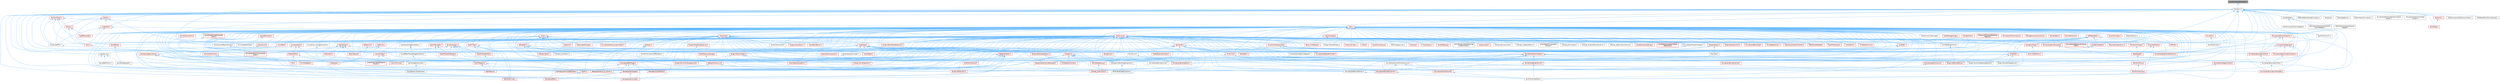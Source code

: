 digraph "TransformNonVectorized.h"
{
 // INTERACTIVE_SVG=YES
 // LATEX_PDF_SIZE
  bgcolor="transparent";
  edge [fontname=Helvetica,fontsize=10,labelfontname=Helvetica,labelfontsize=10];
  node [fontname=Helvetica,fontsize=10,shape=box,height=0.2,width=0.4];
  Node1 [id="Node000001",label="TransformNonVectorized.h",height=0.2,width=0.4,color="gray40", fillcolor="grey60", style="filled", fontcolor="black",tooltip=" "];
  Node1 -> Node2 [id="edge1_Node000001_Node000002",dir="back",color="steelblue1",style="solid",tooltip=" "];
  Node2 [id="Node000002",label="Transform.h",height=0.2,width=0.4,color="grey40", fillcolor="white", style="filled",URL="$de/d05/Math_2Transform_8h.html",tooltip=" "];
  Node2 -> Node3 [id="edge2_Node000002_Node000003",dir="back",color="steelblue1",style="solid",tooltip=" "];
  Node3 [id="Node000003",label="AnimNodeEditMode.h",height=0.2,width=0.4,color="grey40", fillcolor="white", style="filled",URL="$df/df6/AnimNodeEditMode_8h.html",tooltip=" "];
  Node2 -> Node4 [id="edge3_Node000002_Node000004",dir="back",color="steelblue1",style="solid",tooltip=" "];
  Node4 [id="Node000004",label="AudioDevice.h",height=0.2,width=0.4,color="grey40", fillcolor="white", style="filled",URL="$d7/ddb/AudioDevice_8h.html",tooltip=" "];
  Node4 -> Node5 [id="edge4_Node000004_Node000005",dir="back",color="steelblue1",style="solid",tooltip=" "];
  Node5 [id="Node000005",label="SoundDefinitions.h",height=0.2,width=0.4,color="grey40", fillcolor="white", style="filled",URL="$d4/da9/SoundDefinitions_8h.html",tooltip=" "];
  Node4 -> Node6 [id="edge5_Node000004_Node000006",dir="back",color="steelblue1",style="solid",tooltip=" "];
  Node6 [id="Node000006",label="SoundNodeDoppler.h",height=0.2,width=0.4,color="grey40", fillcolor="white", style="filled",URL="$d1/d51/SoundNodeDoppler_8h.html",tooltip=" "];
  Node4 -> Node7 [id="edge6_Node000004_Node000007",dir="back",color="steelblue1",style="solid",tooltip=" "];
  Node7 [id="Node000007",label="SoundSubmixGraphNode.h",height=0.2,width=0.4,color="grey40", fillcolor="white", style="filled",URL="$d5/d09/SoundSubmixGraphNode_8h.html",tooltip=" "];
  Node2 -> Node8 [id="edge7_Node000002_Node000008",dir="back",color="steelblue1",style="solid",tooltip=" "];
  Node8 [id="Node000008",label="CacheAdapter.h",height=0.2,width=0.4,color="grey40", fillcolor="white", style="filled",URL="$da/d29/CacheAdapter_8h.html",tooltip=" "];
  Node8 -> Node9 [id="edge8_Node000008_Node000009",dir="back",color="steelblue1",style="solid",tooltip=" "];
  Node9 [id="Node000009",label="FleshComponentCacheAdapter.h",height=0.2,width=0.4,color="grey40", fillcolor="white", style="filled",URL="$dc/d06/FleshComponentCacheAdapter_8h.html",tooltip=" "];
  Node8 -> Node10 [id="edge9_Node000008_Node000010",dir="back",color="steelblue1",style="solid",tooltip=" "];
  Node10 [id="Node000010",label="GeometryCollectionComponent\lCacheAdapter.h",height=0.2,width=0.4,color="grey40", fillcolor="white", style="filled",URL="$d5/df2/GeometryCollectionComponentCacheAdapter_8h.html",tooltip=" "];
  Node8 -> Node11 [id="edge10_Node000008_Node000011",dir="back",color="steelblue1",style="solid",tooltip=" "];
  Node11 [id="Node000011",label="StaticMeshComponentCache\lAdapter.h",height=0.2,width=0.4,color="grey40", fillcolor="white", style="filled",URL="$d7/d5a/StaticMeshComponentCacheAdapter_8h.html",tooltip=" "];
  Node2 -> Node12 [id="edge11_Node000002_Node000012",dir="back",color="steelblue1",style="solid",tooltip=" "];
  Node12 [id="Node000012",label="CameraLensEffectInterface.h",height=0.2,width=0.4,color="grey40", fillcolor="white", style="filled",URL="$dd/dbe/CameraLensEffectInterface_8h.html",tooltip=" "];
  Node12 -> Node13 [id="edge12_Node000012_Node000013",dir="back",color="steelblue1",style="solid",tooltip=" "];
  Node13 [id="Node000013",label="EmitterCameraLensEffectBase.h",height=0.2,width=0.4,color="grey40", fillcolor="white", style="filled",URL="$d5/d54/EmitterCameraLensEffectBase_8h.html",tooltip=" "];
  Node2 -> Node14 [id="edge13_Node000002_Node000014",dir="back",color="steelblue1",style="solid",tooltip=" "];
  Node14 [id="Node000014",label="Class.h",height=0.2,width=0.4,color="red", fillcolor="#FFF0F0", style="filled",URL="$d4/d05/Class_8h.html",tooltip=" "];
  Node14 -> Node15 [id="edge14_Node000014_Node000015",dir="back",color="steelblue1",style="solid",tooltip=" "];
  Node15 [id="Node000015",label="ARFilter.h",height=0.2,width=0.4,color="red", fillcolor="#FFF0F0", style="filled",URL="$da/df2/ARFilter_8h.html",tooltip=" "];
  Node14 -> Node128 [id="edge15_Node000014_Node000128",dir="back",color="steelblue1",style="solid",tooltip=" "];
  Node128 [id="Node000128",label="AnimNodeBase.h",height=0.2,width=0.4,color="red", fillcolor="#FFF0F0", style="filled",URL="$d9/dce/AnimNodeBase_8h.html",tooltip=" "];
  Node14 -> Node255 [id="edge16_Node000014_Node000255",dir="back",color="steelblue1",style="solid",tooltip=" "];
  Node255 [id="Node000255",label="ArchiveObjectPropertyMapper.h",height=0.2,width=0.4,color="grey40", fillcolor="white", style="filled",URL="$dc/d9a/ArchiveObjectPropertyMapper_8h.html",tooltip=" "];
  Node255 -> Node256 [id="edge17_Node000255_Node000256",dir="back",color="steelblue1",style="solid",tooltip=" "];
  Node256 [id="Node000256",label="CoreUObject.h",height=0.2,width=0.4,color="red", fillcolor="#FFF0F0", style="filled",URL="$d0/ded/CoreUObject_8h.html",tooltip=" "];
  Node14 -> Node262 [id="edge18_Node000014_Node000262",dir="back",color="steelblue1",style="solid",tooltip=" "];
  Node262 [id="Node000262",label="AssetBundleData.h",height=0.2,width=0.4,color="red", fillcolor="#FFF0F0", style="filled",URL="$df/d47/AssetBundleData_8h.html",tooltip=" "];
  Node262 -> Node263 [id="edge19_Node000262_Node000263",dir="back",color="steelblue1",style="solid",tooltip=" "];
  Node263 [id="Node000263",label="AssetData.h",height=0.2,width=0.4,color="red", fillcolor="#FFF0F0", style="filled",URL="$d9/d19/AssetData_8h.html",tooltip=" "];
  Node263 -> Node321 [id="edge20_Node000263_Node000321",dir="back",color="steelblue1",style="solid",tooltip=" "];
  Node321 [id="Node000321",label="AudioWidgetSubsystem.h",height=0.2,width=0.4,color="grey40", fillcolor="white", style="filled",URL="$de/d1b/AudioWidgetSubsystem_8h.html",tooltip=" "];
  Node321 -> Node7 [id="edge21_Node000321_Node000007",dir="back",color="steelblue1",style="solid",tooltip=" "];
  Node263 -> Node322 [id="edge22_Node000263_Node000322",dir="back",color="steelblue1",style="solid",tooltip=" "];
  Node322 [id="Node000322",label="BlueprintActionDatabaseRegistrar.h",height=0.2,width=0.4,color="grey40", fillcolor="white", style="filled",URL="$d5/d5d/BlueprintActionDatabaseRegistrar_8h.html",tooltip=" "];
  Node263 -> Node323 [id="edge23_Node000263_Node000323",dir="back",color="steelblue1",style="solid",tooltip=" "];
  Node323 [id="Node000323",label="BlueprintAssetNodeSpawner.h",height=0.2,width=0.4,color="grey40", fillcolor="white", style="filled",URL="$d2/d56/BlueprintAssetNodeSpawner_8h.html",tooltip=" "];
  Node263 -> Node481 [id="edge24_Node000263_Node000481",dir="back",color="steelblue1",style="solid",tooltip=" "];
  Node481 [id="Node000481",label="EdGraphSchema_K2.h",height=0.2,width=0.4,color="red", fillcolor="#FFF0F0", style="filled",URL="$d0/dcf/EdGraphSchema__K2_8h.html",tooltip=" "];
  Node481 -> Node484 [id="edge25_Node000481_Node000484",dir="back",color="steelblue1",style="solid",tooltip=" "];
  Node484 [id="Node000484",label="BlueprintEditorUtils.h",height=0.2,width=0.4,color="red", fillcolor="#FFF0F0", style="filled",URL="$d7/d3d/BlueprintEditorUtils_8h.html",tooltip=" "];
  Node481 -> Node488 [id="edge26_Node000481_Node000488",dir="back",color="steelblue1",style="solid",tooltip=" "];
  Node488 [id="Node000488",label="EdGraphSchema_K2_Actions.h",height=0.2,width=0.4,color="red", fillcolor="#FFF0F0", style="filled",URL="$d8/d9c/EdGraphSchema__K2__Actions_8h.html",tooltip=" "];
  Node14 -> Node959 [id="edge27_Node000014_Node000959",dir="back",color="steelblue1",style="solid",tooltip=" "];
  Node959 [id="Node000959",label="AssetCompilingManager.h",height=0.2,width=0.4,color="grey40", fillcolor="white", style="filled",URL="$d2/d23/AssetCompilingManager_8h.html",tooltip=" "];
  Node14 -> Node263 [id="edge28_Node000014_Node000263",dir="back",color="steelblue1",style="solid",tooltip=" "];
  Node14 -> Node960 [id="edge29_Node000014_Node000960",dir="back",color="steelblue1",style="solid",tooltip=" "];
  Node960 [id="Node000960",label="AssetManagerTypes.h",height=0.2,width=0.4,color="red", fillcolor="#FFF0F0", style="filled",URL="$d6/d98/AssetManagerTypes_8h.html",tooltip=" "];
  Node14 -> Node962 [id="edge30_Node000014_Node000962",dir="back",color="steelblue1",style="solid",tooltip=" "];
  Node962 [id="Node000962",label="Attenuation.h",height=0.2,width=0.4,color="red", fillcolor="#FFF0F0", style="filled",URL="$d3/d18/Attenuation_8h.html",tooltip=" "];
  Node14 -> Node989 [id="edge31_Node000014_Node000989",dir="back",color="steelblue1",style="solid",tooltip=" "];
  Node989 [id="Node000989",label="AttributesContainer.h",height=0.2,width=0.4,color="red", fillcolor="#FFF0F0", style="filled",URL="$d7/db7/AttributesContainer_8h.html",tooltip=" "];
  Node989 -> Node990 [id="edge32_Node000989_Node000990",dir="back",color="steelblue1",style="solid",tooltip=" "];
  Node990 [id="Node000990",label="AttributesRuntime.h",height=0.2,width=0.4,color="red", fillcolor="#FFF0F0", style="filled",URL="$dc/dc1/AttributesRuntime_8h.html",tooltip=" "];
  Node990 -> Node128 [id="edge33_Node000990_Node000128",dir="back",color="steelblue1",style="solid",tooltip=" "];
  Node14 -> Node990 [id="edge34_Node000014_Node000990",dir="back",color="steelblue1",style="solid",tooltip=" "];
  Node14 -> Node1026 [id="edge35_Node000014_Node001026",dir="back",color="steelblue1",style="solid",tooltip=" "];
  Node1026 [id="Node001026",label="AudioPanelWidgetInterface.h",height=0.2,width=0.4,color="grey40", fillcolor="white", style="filled",URL="$da/d52/AudioPanelWidgetInterface_8h.html",tooltip=" "];
  Node1026 -> Node1027 [id="edge36_Node001026_Node001027",dir="back",color="steelblue1",style="solid",tooltip=" "];
  Node1027 [id="Node001027",label="SoundEffectPresetWidgetInterface.h",height=0.2,width=0.4,color="grey40", fillcolor="white", style="filled",URL="$dc/d31/SoundEffectPresetWidgetInterface_8h.html",tooltip=" "];
  Node1027 -> Node321 [id="edge37_Node001027_Node000321",dir="back",color="steelblue1",style="solid",tooltip=" "];
  Node14 -> Node1028 [id="edge38_Node000014_Node001028",dir="back",color="steelblue1",style="solid",tooltip=" "];
  Node1028 [id="Node001028",label="AudioVolume.h",height=0.2,width=0.4,color="red", fillcolor="#FFF0F0", style="filled",URL="$dd/dbb/AudioVolume_8h.html",tooltip=" "];
  Node1028 -> Node4 [id="edge39_Node001028_Node000004",dir="back",color="steelblue1",style="solid",tooltip=" "];
  Node14 -> Node321 [id="edge40_Node000014_Node000321",dir="back",color="steelblue1",style="solid",tooltip=" "];
  Node14 -> Node334 [id="edge41_Node000014_Node000334",dir="back",color="steelblue1",style="solid",tooltip=" "];
  Node334 [id="Node000334",label="BPVariableDragDropAction.h",height=0.2,width=0.4,color="grey40", fillcolor="white", style="filled",URL="$dd/d23/BPVariableDragDropAction_8h.html",tooltip=" "];
  Node14 -> Node1051 [id="edge42_Node000014_Node001051",dir="back",color="steelblue1",style="solid",tooltip=" "];
  Node1051 [id="Node001051",label="BehaviorTreeTypes.h",height=0.2,width=0.4,color="red", fillcolor="#FFF0F0", style="filled",URL="$db/d7c/BehaviorTreeTypes_8h.html",tooltip=" "];
  Node14 -> Node1118 [id="edge43_Node000014_Node001118",dir="back",color="steelblue1",style="solid",tooltip=" "];
  Node1118 [id="Node001118",label="Blueprint.h",height=0.2,width=0.4,color="red", fillcolor="#FFF0F0", style="filled",URL="$d8/d4d/Blueprint_8h.html",tooltip=" "];
  Node1118 -> Node334 [id="edge44_Node001118_Node000334",dir="back",color="steelblue1",style="solid",tooltip=" "];
  Node1118 -> Node667 [id="edge45_Node001118_Node000667",dir="back",color="steelblue1",style="solid",tooltip=" "];
  Node667 [id="Node000667",label="BlueprintEditorSettings.h",height=0.2,width=0.4,color="red", fillcolor="#FFF0F0", style="filled",URL="$d4/dbc/BlueprintEditorSettings_8h.html",tooltip=" "];
  Node1118 -> Node484 [id="edge46_Node001118_Node000484",dir="back",color="steelblue1",style="solid",tooltip=" "];
  Node1118 -> Node488 [id="edge47_Node001118_Node000488",dir="back",color="steelblue1",style="solid",tooltip=" "];
  Node1118 -> Node1197 [id="edge48_Node001118_Node001197",dir="back",color="steelblue1",style="solid",tooltip=" "];
  Node1197 [id="Node001197",label="KismetEditorUtilities.h",height=0.2,width=0.4,color="red", fillcolor="#FFF0F0", style="filled",URL="$d4/d72/KismetEditorUtilities_8h.html",tooltip=" "];
  Node1118 -> Node1201 [id="edge49_Node001118_Node001201",dir="back",color="steelblue1",style="solid",tooltip=" "];
  Node1201 [id="Node001201",label="MemberReference.h",height=0.2,width=0.4,color="red", fillcolor="#FFF0F0", style="filled",URL="$dc/d3d/MemberReference_8h.html",tooltip=" "];
  Node1201 -> Node368 [id="edge50_Node001201_Node000368",dir="back",color="steelblue1",style="solid",tooltip=" "];
  Node368 [id="Node000368",label="K2Node_CallFunction.h",height=0.2,width=0.4,color="red", fillcolor="#FFF0F0", style="filled",URL="$d5/d5f/K2Node__CallFunction_8h.html",tooltip=" "];
  Node1118 -> Node338 [id="edge51_Node001118_Node000338",dir="back",color="steelblue1",style="solid",tooltip=" "];
  Node338 [id="Node000338",label="MyBlueprintItemDragDropAction.h",height=0.2,width=0.4,color="grey40", fillcolor="white", style="filled",URL="$da/d11/MyBlueprintItemDragDropAction_8h.html",tooltip=" "];
  Node338 -> Node334 [id="edge52_Node000338_Node000334",dir="back",color="steelblue1",style="solid",tooltip=" "];
  Node14 -> Node322 [id="edge53_Node000014_Node000322",dir="back",color="steelblue1",style="solid",tooltip=" "];
  Node14 -> Node1224 [id="edge54_Node000014_Node001224",dir="back",color="steelblue1",style="solid",tooltip=" "];
  Node1224 [id="Node001224",label="BlueprintActionFilter.h",height=0.2,width=0.4,color="red", fillcolor="#FFF0F0", style="filled",URL="$d5/d2a/BlueprintActionFilter_8h.html",tooltip=" "];
  Node1224 -> Node1143 [id="edge55_Node001224_Node001143",dir="back",color="steelblue1",style="solid",tooltip=" "];
  Node1143 [id="Node001143",label="BlueprintFunctionNodeSpawner.h",height=0.2,width=0.4,color="red", fillcolor="#FFF0F0", style="filled",URL="$d0/d59/BlueprintFunctionNodeSpawner_8h.html",tooltip=" "];
  Node1224 -> Node368 [id="edge56_Node001224_Node000368",dir="back",color="steelblue1",style="solid",tooltip=" "];
  Node1224 -> Node1188 [id="edge57_Node001224_Node001188",dir="back",color="steelblue1",style="solid",tooltip=" "];
  Node1188 [id="Node001188",label="K2Node_StructOperation.h",height=0.2,width=0.4,color="red", fillcolor="#FFF0F0", style="filled",URL="$d1/d1c/K2Node__StructOperation_8h.html",tooltip=" "];
  Node14 -> Node323 [id="edge58_Node000014_Node000323",dir="back",color="steelblue1",style="solid",tooltip=" "];
  Node14 -> Node667 [id="edge59_Node000014_Node000667",dir="back",color="steelblue1",style="solid",tooltip=" "];
  Node14 -> Node484 [id="edge60_Node000014_Node000484",dir="back",color="steelblue1",style="solid",tooltip=" "];
  Node14 -> Node401 [id="edge61_Node000014_Node000401",dir="back",color="steelblue1",style="solid",tooltip=" "];
  Node401 [id="Node000401",label="BlueprintEventNodeSpawner.h",height=0.2,width=0.4,color="red", fillcolor="#FFF0F0", style="filled",URL="$d4/dd3/BlueprintEventNodeSpawner_8h.html",tooltip=" "];
  Node14 -> Node1142 [id="edge62_Node000014_Node001142",dir="back",color="steelblue1",style="solid",tooltip=" "];
  Node1142 [id="Node001142",label="BlueprintFieldNodeSpawner.h",height=0.2,width=0.4,color="red", fillcolor="#FFF0F0", style="filled",URL="$da/d70/BlueprintFieldNodeSpawner_8h.html",tooltip=" "];
  Node1142 -> Node1143 [id="edge63_Node001142_Node001143",dir="back",color="steelblue1",style="solid",tooltip=" "];
  Node14 -> Node1143 [id="edge64_Node000014_Node001143",dir="back",color="steelblue1",style="solid",tooltip=" "];
  Node14 -> Node1229 [id="edge65_Node000014_Node001229",dir="back",color="steelblue1",style="solid",tooltip=" "];
  Node1229 [id="Node001229",label="BlueprintGeneratedClass.h",height=0.2,width=0.4,color="red", fillcolor="#FFF0F0", style="filled",URL="$d6/d77/BlueprintGeneratedClass_8h.html",tooltip=" "];
  Node1229 -> Node1197 [id="edge66_Node001229_Node001197",dir="back",color="steelblue1",style="solid",tooltip=" "];
  Node14 -> Node1232 [id="edge67_Node000014_Node001232",dir="back",color="steelblue1",style="solid",tooltip=" "];
  Node1232 [id="Node001232",label="BlueprintNodeHelpers.h",height=0.2,width=0.4,color="grey40", fillcolor="white", style="filled",URL="$df/d9b/BlueprintNodeHelpers_8h.html",tooltip=" "];
  Node14 -> Node1233 [id="edge68_Node000014_Node001233",dir="back",color="steelblue1",style="solid",tooltip=" "];
  Node1233 [id="Node001233",label="BodyInstance.h",height=0.2,width=0.4,color="red", fillcolor="#FFF0F0", style="filled",URL="$d3/d42/BodyInstance_8h.html",tooltip=" "];
  Node14 -> Node1205 [id="edge69_Node000014_Node001205",dir="back",color="steelblue1",style="solid",tooltip=" "];
  Node1205 [id="Node001205",label="BuiltInChannelEditors.h",height=0.2,width=0.4,color="grey40", fillcolor="white", style="filled",URL="$df/daf/BuiltInChannelEditors_8h.html",tooltip=" "];
  Node14 -> Node1524 [id="edge70_Node000014_Node001524",dir="back",color="steelblue1",style="solid",tooltip=" "];
  Node1524 [id="Node001524",label="Casts.h",height=0.2,width=0.4,color="red", fillcolor="#FFF0F0", style="filled",URL="$d4/d55/Casts_8h.html",tooltip=" "];
  Node1524 -> Node256 [id="edge71_Node001524_Node000256",dir="back",color="steelblue1",style="solid",tooltip=" "];
  Node1524 -> Node1532 [id="edge72_Node001524_Node001532",dir="back",color="steelblue1",style="solid",tooltip=" "];
  Node1532 [id="Node001532",label="CoreUObjectSharedPCH.h",height=0.2,width=0.4,color="red", fillcolor="#FFF0F0", style="filled",URL="$de/d2f/CoreUObjectSharedPCH_8h.html",tooltip=" "];
  Node1524 -> Node1534 [id="edge73_Node001524_Node001534",dir="back",color="steelblue1",style="solid",tooltip=" "];
  Node1534 [id="Node001534",label="EdGraph.h",height=0.2,width=0.4,color="red", fillcolor="#FFF0F0", style="filled",URL="$dd/dae/EdGraph_8h.html",tooltip=" "];
  Node1534 -> Node484 [id="edge74_Node001534_Node000484",dir="back",color="steelblue1",style="solid",tooltip=" "];
  Node1534 -> Node481 [id="edge75_Node001534_Node000481",dir="back",color="steelblue1",style="solid",tooltip=" "];
  Node1534 -> Node488 [id="edge76_Node001534_Node000488",dir="back",color="steelblue1",style="solid",tooltip=" "];
  Node1524 -> Node1550 [id="edge77_Node001524_Node001550",dir="back",color="steelblue1",style="solid",tooltip=" "];
  Node1550 [id="Node001550",label="EdGraphPin.h",height=0.2,width=0.4,color="red", fillcolor="#FFF0F0", style="filled",URL="$da/d52/EdGraphPin_8h.html",tooltip=" "];
  Node1550 -> Node1118 [id="edge78_Node001550_Node001118",dir="back",color="steelblue1",style="solid",tooltip=" "];
  Node1550 -> Node1229 [id="edge79_Node001550_Node001229",dir="back",color="steelblue1",style="solid",tooltip=" "];
  Node1550 -> Node481 [id="edge80_Node001550_Node000481",dir="back",color="steelblue1",style="solid",tooltip=" "];
  Node1550 -> Node488 [id="edge81_Node001550_Node000488",dir="back",color="steelblue1",style="solid",tooltip=" "];
  Node1550 -> Node1184 [id="edge82_Node001550_Node001184",dir="back",color="steelblue1",style="solid",tooltip=" "];
  Node1184 [id="Node001184",label="K2Node_Select.h",height=0.2,width=0.4,color="red", fillcolor="#FFF0F0", style="filled",URL="$d2/de5/K2Node__Select_8h.html",tooltip=" "];
  Node1550 -> Node422 [id="edge83_Node001550_Node000422",dir="back",color="steelblue1",style="solid",tooltip=" "];
  Node422 [id="Node000422",label="K2Node_SwitchEnum.h",height=0.2,width=0.4,color="grey40", fillcolor="white", style="filled",URL="$d1/df5/K2Node__SwitchEnum_8h.html",tooltip=" "];
  Node1524 -> Node488 [id="edge84_Node001524_Node000488",dir="back",color="steelblue1",style="solid",tooltip=" "];
  Node1524 -> Node3445 [id="edge85_Node001524_Node003445",dir="back",color="steelblue1",style="solid",tooltip=" "];
  Node3445 [id="Node003445",label="LiveLinkTypes.h",height=0.2,width=0.4,color="red", fillcolor="#FFF0F0", style="filled",URL="$d2/d4c/LiveLinkTypes_8h.html",tooltip=" "];
  Node3445 -> Node3448 [id="edge86_Node003445_Node003448",dir="back",color="steelblue1",style="solid",tooltip=" "];
  Node3448 [id="Node003448",label="LiveLinkAnimationBlueprint\lStructs.h",height=0.2,width=0.4,color="red", fillcolor="#FFF0F0", style="filled",URL="$d3/de9/LiveLinkAnimationBlueprintStructs_8h.html",tooltip=" "];
  Node3445 -> Node3475 [id="edge87_Node003445_Node003475",dir="back",color="steelblue1",style="solid",tooltip=" "];
  Node3475 [id="Node003475",label="LiveLinkProvider.h",height=0.2,width=0.4,color="red", fillcolor="#FFF0F0", style="filled",URL="$de/d9f/LiveLinkProvider_8h.html",tooltip=" "];
  Node1524 -> Node3485 [id="edge88_Node001524_Node003485",dir="back",color="steelblue1",style="solid",tooltip=" "];
  Node3485 [id="Node003485",label="MovieSceneEntitySystemGraphs.h",height=0.2,width=0.4,color="red", fillcolor="#FFF0F0", style="filled",URL="$dd/ded/MovieSceneEntitySystemGraphs_8h.html",tooltip=" "];
  Node1524 -> Node2846 [id="edge89_Node001524_Node002846",dir="back",color="steelblue1",style="solid",tooltip=" "];
  Node2846 [id="Node002846",label="RigVMMemoryStorage.h",height=0.2,width=0.4,color="red", fillcolor="#FFF0F0", style="filled",URL="$d1/dd5/RigVMMemoryStorage_8h.html",tooltip=" "];
  Node2846 -> Node539 [id="edge90_Node002846_Node000539",dir="back",color="steelblue1",style="solid",tooltip=" "];
  Node539 [id="Node000539",label="RigVM.h",height=0.2,width=0.4,color="red", fillcolor="#FFF0F0", style="filled",URL="$d0/d5e/RigVM_8h.html",tooltip=" "];
  Node539 -> Node589 [id="edge91_Node000539_Node000589",dir="back",color="steelblue1",style="solid",tooltip=" "];
  Node589 [id="Node000589",label="RigVMNativized.h",height=0.2,width=0.4,color="red", fillcolor="#FFF0F0", style="filled",URL="$df/d99/RigVMNativized_8h.html",tooltip=" "];
  Node1524 -> Node3488 [id="edge92_Node001524_Node003488",dir="back",color="steelblue1",style="solid",tooltip=" "];
  Node3488 [id="Node003488",label="RigVMUserWorkflow.h",height=0.2,width=0.4,color="red", fillcolor="#FFF0F0", style="filled",URL="$dd/dd0/RigVMUserWorkflow_8h.html",tooltip=" "];
  Node3488 -> Node613 [id="edge93_Node003488_Node000613",dir="back",color="steelblue1",style="solid",tooltip=" "];
  Node613 [id="Node000613",label="RigVMStruct.h",height=0.2,width=0.4,color="red", fillcolor="#FFF0F0", style="filled",URL="$de/dfb/RigVMStruct_8h.html",tooltip=" "];
  Node1524 -> Node2398 [id="edge94_Node001524_Node002398",dir="back",color="steelblue1",style="solid",tooltip=" "];
  Node2398 [id="Node002398",label="Selection.h",height=0.2,width=0.4,color="red", fillcolor="#FFF0F0", style="filled",URL="$d9/d60/Editor_2UnrealEd_2Public_2Selection_8h.html",tooltip=" "];
  Node1524 -> Node3282 [id="edge95_Node001524_Node003282",dir="back",color="steelblue1",style="solid",tooltip=" "];
  Node3282 [id="Node003282",label="SequencerKeyStructGenerator.h",height=0.2,width=0.4,color="red", fillcolor="#FFF0F0", style="filled",URL="$d1/df1/SequencerKeyStructGenerator_8h.html",tooltip=" "];
  Node1524 -> Node2384 [id="edge96_Node001524_Node002384",dir="back",color="steelblue1",style="solid",tooltip=" "];
  Node2384 [id="Node002384",label="StateTargets.h",height=0.2,width=0.4,color="red", fillcolor="#FFF0F0", style="filled",URL="$de/d0d/StateTargets_8h.html",tooltip=" "];
  Node2384 -> Node2389 [id="edge97_Node002384_Node002389",dir="back",color="steelblue1",style="solid",tooltip=" "];
  Node2389 [id="Node002389",label="TransformProxy.h",height=0.2,width=0.4,color="red", fillcolor="#FFF0F0", style="filled",URL="$dc/d4e/TransformProxy_8h.html",tooltip=" "];
  Node2389 -> Node2392 [id="edge98_Node002389_Node002392",dir="back",color="steelblue1",style="solid",tooltip=" "];
  Node2392 [id="Node002392",label="TransformSources.h",height=0.2,width=0.4,color="red", fillcolor="#FFF0F0", style="filled",URL="$d3/ddb/TransformSources_8h.html",tooltip=" "];
  Node1524 -> Node3609 [id="edge99_Node001524_Node003609",dir="back",color="steelblue1",style="solid",tooltip=" "];
  Node3609 [id="Node003609",label="StreamableManager.h",height=0.2,width=0.4,color="red", fillcolor="#FFF0F0", style="filled",URL="$d2/dd8/StreamableManager_8h.html",tooltip=" "];
  Node1524 -> Node3614 [id="edge100_Node001524_Node003614",dir="back",color="steelblue1",style="solid",tooltip=" "];
  Node3614 [id="Node003614",label="StructOnScope.h",height=0.2,width=0.4,color="red", fillcolor="#FFF0F0", style="filled",URL="$df/dbd/StructOnScope_8h.html",tooltip=" "];
  Node3614 -> Node990 [id="edge101_Node003614_Node000990",dir="back",color="steelblue1",style="solid",tooltip=" "];
  Node3614 -> Node256 [id="edge102_Node003614_Node000256",dir="back",color="steelblue1",style="solid",tooltip=" "];
  Node3614 -> Node1532 [id="edge103_Node003614_Node001532",dir="back",color="steelblue1",style="solid",tooltip=" "];
  Node3614 -> Node3445 [id="edge104_Node003614_Node003445",dir="back",color="steelblue1",style="solid",tooltip=" "];
  Node3614 -> Node2174 [id="edge105_Node003614_Node002174",dir="back",color="steelblue1",style="solid",tooltip=" "];
  Node2174 [id="Node002174",label="MovieSceneEventSection.h",height=0.2,width=0.4,color="red", fillcolor="#FFF0F0", style="filled",URL="$d6/dc4/MovieSceneEventSection_8h.html",tooltip=" "];
  Node3614 -> Node1985 [id="edge106_Node003614_Node001985",dir="back",color="steelblue1",style="solid",tooltip=" "];
  Node1985 [id="Node001985",label="RigVMDispatchFactory.h",height=0.2,width=0.4,color="red", fillcolor="#FFF0F0", style="filled",URL="$de/d6b/RigVMDispatchFactory_8h.html",tooltip=" "];
  Node1985 -> Node1996 [id="edge107_Node001985_Node001996",dir="back",color="steelblue1",style="solid",tooltip=" "];
  Node1996 [id="Node001996",label="RigVMRegistry.h",height=0.2,width=0.4,color="red", fillcolor="#FFF0F0", style="filled",URL="$dc/d40/RigVMRegistry_8h.html",tooltip=" "];
  Node1996 -> Node539 [id="edge108_Node001996_Node000539",dir="back",color="steelblue1",style="solid",tooltip=" "];
  Node1996 -> Node613 [id="edge109_Node001996_Node000613",dir="back",color="steelblue1",style="solid",tooltip=" "];
  Node3614 -> Node3488 [id="edge110_Node003614_Node003488",dir="back",color="steelblue1",style="solid",tooltip=" "];
  Node3614 -> Node3282 [id="edge111_Node003614_Node003282",dir="back",color="steelblue1",style="solid",tooltip=" "];
  Node1524 -> Node2392 [id="edge112_Node001524_Node002392",dir="back",color="steelblue1",style="solid",tooltip=" "];
  Node1524 -> Node2599 [id="edge113_Node001524_Node002599",dir="back",color="steelblue1",style="solid",tooltip=" "];
  Node2599 [id="Node002599",label="UnrealType.h",height=0.2,width=0.4,color="red", fillcolor="#FFF0F0", style="filled",URL="$d6/d2f/UnrealType_8h.html",tooltip=" "];
  Node2599 -> Node334 [id="edge114_Node002599_Node000334",dir="back",color="steelblue1",style="solid",tooltip=" "];
  Node2599 -> Node1224 [id="edge115_Node002599_Node001224",dir="back",color="steelblue1",style="solid",tooltip=" "];
  Node2599 -> Node484 [id="edge116_Node002599_Node000484",dir="back",color="steelblue1",style="solid",tooltip=" "];
  Node2599 -> Node1229 [id="edge117_Node002599_Node001229",dir="back",color="steelblue1",style="solid",tooltip=" "];
  Node2599 -> Node256 [id="edge118_Node002599_Node000256",dir="back",color="steelblue1",style="solid",tooltip=" "];
  Node2599 -> Node1532 [id="edge119_Node002599_Node001532",dir="back",color="steelblue1",style="solid",tooltip=" "];
  Node2599 -> Node2811 [id="edge120_Node002599_Node002811",dir="back",color="steelblue1",style="solid",tooltip=" "];
  Node2811 [id="Node002811",label="DataTable.h",height=0.2,width=0.4,color="red", fillcolor="#FFF0F0", style="filled",URL="$d3/dba/DataTable_8h.html",tooltip=" "];
  Node2599 -> Node488 [id="edge121_Node002599_Node000488",dir="back",color="steelblue1",style="solid",tooltip=" "];
  Node2599 -> Node2922 [id="edge122_Node002599_Node002922",dir="back",color="steelblue1",style="solid",tooltip=" "];
  Node2922 [id="Node002922",label="FastReferenceCollector.h",height=0.2,width=0.4,color="red", fillcolor="#FFF0F0", style="filled",URL="$dd/d44/FastReferenceCollector_8h.html",tooltip=" "];
  Node2599 -> Node2845 [id="edge123_Node002599_Node002845",dir="back",color="steelblue1",style="solid",tooltip=" "];
  Node2845 [id="Node002845",label="GeneratedCppIncludes.h",height=0.2,width=0.4,color="grey40", fillcolor="white", style="filled",URL="$d5/d24/GeneratedCppIncludes_8h.html",tooltip=" "];
  Node2845 -> Node1532 [id="edge124_Node002845_Node001532",dir="back",color="steelblue1",style="solid",tooltip=" "];
  Node2599 -> Node1188 [id="edge125_Node002599_Node001188",dir="back",color="steelblue1",style="solid",tooltip=" "];
  Node2599 -> Node1201 [id="edge126_Node002599_Node001201",dir="back",color="steelblue1",style="solid",tooltip=" "];
  Node2599 -> Node338 [id="edge127_Node002599_Node000338",dir="back",color="steelblue1",style="solid",tooltip=" "];
  Node2599 -> Node539 [id="edge128_Node002599_Node000539",dir="back",color="steelblue1",style="solid",tooltip=" "];
  Node2599 -> Node2846 [id="edge129_Node002599_Node002846",dir="back",color="steelblue1",style="solid",tooltip=" "];
  Node2599 -> Node3282 [id="edge130_Node002599_Node003282",dir="back",color="steelblue1",style="solid",tooltip=" "];
  Node14 -> Node3630 [id="edge131_Node000014_Node003630",dir="back",color="steelblue1",style="solid",tooltip=" "];
  Node3630 [id="Node003630",label="ClassIconFinder.h",height=0.2,width=0.4,color="red", fillcolor="#FFF0F0", style="filled",URL="$dc/d62/ClassIconFinder_8h.html",tooltip=" "];
  Node14 -> Node3631 [id="edge132_Node000014_Node003631",dir="back",color="steelblue1",style="solid",tooltip=" "];
  Node3631 [id="Node003631",label="ClassTree.h",height=0.2,width=0.4,color="grey40", fillcolor="white", style="filled",URL="$d4/d0e/ClassTree_8h.html",tooltip=" "];
  Node14 -> Node3632 [id="edge133_Node000014_Node003632",dir="back",color="steelblue1",style="solid",tooltip=" "];
  Node3632 [id="Node003632",label="CompositeFont.h",height=0.2,width=0.4,color="red", fillcolor="#FFF0F0", style="filled",URL="$df/d09/CompositeFont_8h.html",tooltip=" "];
  Node3632 -> Node3633 [id="edge134_Node003632_Node003633",dir="back",color="steelblue1",style="solid",tooltip=" "];
  Node3633 [id="Node003633",label="Font.h",height=0.2,width=0.4,color="red", fillcolor="#FFF0F0", style="filled",URL="$d8/dd1/Font_8h.html",tooltip=" "];
  Node3632 -> Node3636 [id="edge135_Node003632_Node003636",dir="back",color="steelblue1",style="solid",tooltip=" "];
  Node3636 [id="Node003636",label="SlateFontInfo.h",height=0.2,width=0.4,color="red", fillcolor="#FFF0F0", style="filled",URL="$dc/dfb/SlateFontInfo_8h.html",tooltip=" "];
  Node3636 -> Node3633 [id="edge136_Node003636_Node003633",dir="back",color="steelblue1",style="solid",tooltip=" "];
  Node3636 -> Node4107 [id="edge137_Node003636_Node004107",dir="back",color="steelblue1",style="solid",tooltip=" "];
  Node4107 [id="Node004107",label="SlateTypes.h",height=0.2,width=0.4,color="red", fillcolor="#FFF0F0", style="filled",URL="$d2/d6f/SlateTypes_8h.html",tooltip=" "];
  Node3632 -> Node4107 [id="edge138_Node003632_Node004107",dir="back",color="steelblue1",style="solid",tooltip=" "];
  Node14 -> Node4151 [id="edge139_Node000014_Node004151",dir="back",color="steelblue1",style="solid",tooltip=" "];
  Node4151 [id="Node004151",label="ConstraintInstance.h",height=0.2,width=0.4,color="red", fillcolor="#FFF0F0", style="filled",URL="$d9/db0/ConstraintInstance_8h.html",tooltip=" "];
  Node14 -> Node4154 [id="edge140_Node000014_Node004154",dir="back",color="steelblue1",style="solid",tooltip=" "];
  Node4154 [id="Node004154",label="CoreNet.h",height=0.2,width=0.4,color="red", fillcolor="#FFF0F0", style="filled",URL="$da/d1a/CoreNet_8h.html",tooltip=" "];
  Node4154 -> Node256 [id="edge141_Node004154_Node000256",dir="back",color="steelblue1",style="solid",tooltip=" "];
  Node4154 -> Node1532 [id="edge142_Node004154_Node001532",dir="back",color="steelblue1",style="solid",tooltip=" "];
  Node4154 -> Node4163 [id="edge143_Node004154_Node004163",dir="back",color="steelblue1",style="solid",tooltip=" "];
  Node4163 [id="Node004163",label="NetSerialization.h",height=0.2,width=0.4,color="red", fillcolor="#FFF0F0", style="filled",URL="$d6/dc9/NetSerialization_8h.html",tooltip=" "];
  Node4163 -> Node1809 [id="edge144_Node004163_Node001809",dir="back",color="steelblue1",style="solid",tooltip=" "];
  Node1809 [id="Node001809",label="GameplayAbilitySpec.h",height=0.2,width=0.4,color="red", fillcolor="#FFF0F0", style="filled",URL="$dd/daf/GameplayAbilitySpec_8h.html",tooltip=" "];
  Node1809 -> Node1796 [id="edge145_Node001809_Node001796",dir="back",color="steelblue1",style="solid",tooltip=" "];
  Node1796 [id="Node001796",label="GameplayAbilityTypes.h",height=0.2,width=0.4,color="red", fillcolor="#FFF0F0", style="filled",URL="$d1/dd9/GameplayAbilityTypes_8h.html",tooltip=" "];
  Node1809 -> Node1811 [id="edge146_Node001809_Node001811",dir="back",color="steelblue1",style="solid",tooltip=" "];
  Node1811 [id="Node001811",label="GameplayEffect.h",height=0.2,width=0.4,color="red", fillcolor="#FFF0F0", style="filled",URL="$d4/d15/GameplayEffect_8h.html",tooltip=" "];
  Node4163 -> Node1795 [id="edge147_Node004163_Node001795",dir="back",color="steelblue1",style="solid",tooltip=" "];
  Node1795 [id="Node001795",label="GameplayAbilityTargetTypes.h",height=0.2,width=0.4,color="red", fillcolor="#FFF0F0", style="filled",URL="$d8/dd1/GameplayAbilityTargetTypes_8h.html",tooltip=" "];
  Node1795 -> Node1796 [id="edge148_Node001795_Node001796",dir="back",color="steelblue1",style="solid",tooltip=" "];
  Node4163 -> Node1823 [id="edge149_Node004163_Node001823",dir="back",color="steelblue1",style="solid",tooltip=" "];
  Node1823 [id="Node001823",label="GameplayCueInterface.h",height=0.2,width=0.4,color="red", fillcolor="#FFF0F0", style="filled",URL="$d3/d31/GameplayCueInterface_8h.html",tooltip=" "];
  Node4163 -> Node1811 [id="edge150_Node004163_Node001811",dir="back",color="steelblue1",style="solid",tooltip=" "];
  Node4163 -> Node1807 [id="edge151_Node004163_Node001807",dir="back",color="steelblue1",style="solid",tooltip=" "];
  Node1807 [id="Node001807",label="GameplayEffectTypes.h",height=0.2,width=0.4,color="red", fillcolor="#FFF0F0", style="filled",URL="$d7/d59/GameplayEffectTypes_8h.html",tooltip=" "];
  Node1807 -> Node1809 [id="edge152_Node001807_Node001809",dir="back",color="steelblue1",style="solid",tooltip=" "];
  Node1807 -> Node1795 [id="edge153_Node001807_Node001795",dir="back",color="steelblue1",style="solid",tooltip=" "];
  Node1807 -> Node1796 [id="edge154_Node001807_Node001796",dir="back",color="steelblue1",style="solid",tooltip=" "];
  Node1807 -> Node1823 [id="edge155_Node001807_Node001823",dir="back",color="steelblue1",style="solid",tooltip=" "];
  Node1807 -> Node1811 [id="edge156_Node001807_Node001811",dir="back",color="steelblue1",style="solid",tooltip=" "];
  Node4163 -> Node2438 [id="edge157_Node004163_Node002438",dir="back",color="steelblue1",style="solid",tooltip=" "];
  Node2438 [id="Node002438",label="RootMotionSource.h",height=0.2,width=0.4,color="red", fillcolor="#FFF0F0", style="filled",URL="$d2/dd0/RootMotionSource_8h.html",tooltip=" "];
  Node14 -> Node256 [id="edge158_Node000014_Node000256",dir="back",color="steelblue1",style="solid",tooltip=" "];
  Node14 -> Node1532 [id="edge159_Node000014_Node001532",dir="back",color="steelblue1",style="solid",tooltip=" "];
  Node14 -> Node4172 [id="edge160_Node000014_Node004172",dir="back",color="steelblue1",style="solid",tooltip=" "];
  Node4172 [id="Node004172",label="CurveTable.h",height=0.2,width=0.4,color="red", fillcolor="#FFF0F0", style="filled",URL="$db/def/CurveTable_8h.html",tooltip=" "];
  Node4172 -> Node1811 [id="edge161_Node004172_Node001811",dir="back",color="steelblue1",style="solid",tooltip=" "];
  Node14 -> Node2811 [id="edge162_Node000014_Node002811",dir="back",color="steelblue1",style="solid",tooltip=" "];
  Node14 -> Node1534 [id="edge163_Node000014_Node001534",dir="back",color="steelblue1",style="solid",tooltip=" "];
  Node14 -> Node1550 [id="edge164_Node000014_Node001550",dir="back",color="steelblue1",style="solid",tooltip=" "];
  Node14 -> Node481 [id="edge165_Node000014_Node000481",dir="back",color="steelblue1",style="solid",tooltip=" "];
  Node14 -> Node488 [id="edge166_Node000014_Node000488",dir="back",color="steelblue1",style="solid",tooltip=" "];
  Node14 -> Node4177 [id="edge167_Node000014_Node004177",dir="back",color="steelblue1",style="solid",tooltip=" "];
  Node4177 [id="Node004177",label="EditorCategoryUtils.h",height=0.2,width=0.4,color="grey40", fillcolor="white", style="filled",URL="$d9/d6e/EditorCategoryUtils_8h.html",tooltip=" "];
  Node14 -> Node4178 [id="edge168_Node000014_Node004178",dir="back",color="steelblue1",style="solid",tooltip=" "];
  Node4178 [id="Node004178",label="EngineBaseTypes.h",height=0.2,width=0.4,color="red", fillcolor="#FFF0F0", style="filled",URL="$d6/d1a/EngineBaseTypes_8h.html",tooltip=" "];
  Node4178 -> Node3 [id="edge169_Node004178_Node000003",dir="back",color="steelblue1",style="solid",tooltip=" "];
  Node14 -> Node4254 [id="edge170_Node000014_Node004254",dir="back",color="steelblue1",style="solid",tooltip=" "];
  Node4254 [id="Node004254",label="EngineTypes.h",height=0.2,width=0.4,color="red", fillcolor="#FFF0F0", style="filled",URL="$df/dcf/EngineTypes_8h.html",tooltip=" "];
  Node4254 -> Node128 [id="edge171_Node004254_Node000128",dir="back",color="steelblue1",style="solid",tooltip=" "];
  Node4254 -> Node962 [id="edge172_Node004254_Node000962",dir="back",color="steelblue1",style="solid",tooltip=" "];
  Node4254 -> Node1118 [id="edge173_Node004254_Node001118",dir="back",color="steelblue1",style="solid",tooltip=" "];
  Node4254 -> Node1233 [id="edge174_Node004254_Node001233",dir="back",color="steelblue1",style="solid",tooltip=" "];
  Node4254 -> Node1795 [id="edge175_Node004254_Node001795",dir="back",color="steelblue1",style="solid",tooltip=" "];
  Node4254 -> Node1811 [id="edge176_Node004254_Node001811",dir="back",color="steelblue1",style="solid",tooltip=" "];
  Node4254 -> Node2362 [id="edge177_Node004254_Node002362",dir="back",color="steelblue1",style="solid",tooltip=" "];
  Node2362 [id="Node002362",label="MovieSceneTracksComponent\lTypes.h",height=0.2,width=0.4,color="red", fillcolor="#FFF0F0", style="filled",URL="$d5/d6a/MovieSceneTracksComponentTypes_8h.html",tooltip=" "];
  Node4254 -> Node1422 [id="edge178_Node004254_Node001422",dir="back",color="steelblue1",style="solid",tooltip=" "];
  Node1422 [id="Node001422",label="StaticMeshComponent.h",height=0.2,width=0.4,color="red", fillcolor="#FFF0F0", style="filled",URL="$da/daf/StaticMeshComponent_8h.html",tooltip=" "];
  Node14 -> Node4413 [id="edge179_Node000014_Node004413",dir="back",color="steelblue1",style="solid",tooltip=" "];
  Node4413 [id="Node004413",label="Events.h",height=0.2,width=0.4,color="red", fillcolor="#FFF0F0", style="filled",URL="$d0/dbb/Events_8h.html",tooltip=" "];
  Node14 -> Node4446 [id="edge180_Node000014_Node004446",dir="back",color="steelblue1",style="solid",tooltip=" "];
  Node4446 [id="Node004446",label="Factories.h",height=0.2,width=0.4,color="red", fillcolor="#FFF0F0", style="filled",URL="$d2/d18/Factories_8h.html",tooltip=" "];
  Node14 -> Node2922 [id="edge181_Node000014_Node002922",dir="back",color="steelblue1",style="solid",tooltip=" "];
  Node14 -> Node4447 [id="edge182_Node000014_Node004447",dir="back",color="steelblue1",style="solid",tooltip=" "];
  Node4447 [id="Node004447",label="FlowDirection.h",height=0.2,width=0.4,color="red", fillcolor="#FFF0F0", style="filled",URL="$da/d12/FlowDirection_8h.html",tooltip=" "];
  Node14 -> Node3633 [id="edge183_Node000014_Node003633",dir="back",color="steelblue1",style="solid",tooltip=" "];
  Node14 -> Node4448 [id="edge184_Node000014_Node004448",dir="back",color="steelblue1",style="solid",tooltip=" "];
  Node4448 [id="Node004448",label="FontSdfSettings.h",height=0.2,width=0.4,color="red", fillcolor="#FFF0F0", style="filled",URL="$d1/dbc/FontSdfSettings_8h.html",tooltip=" "];
  Node14 -> Node4450 [id="edge185_Node000014_Node004450",dir="back",color="steelblue1",style="solid",tooltip=" "];
  Node4450 [id="Node004450",label="GCObjectInfo.h",height=0.2,width=0.4,color="red", fillcolor="#FFF0F0", style="filled",URL="$d3/d0f/GCObjectInfo_8h.html",tooltip=" "];
  Node14 -> Node1809 [id="edge186_Node000014_Node001809",dir="back",color="steelblue1",style="solid",tooltip=" "];
  Node14 -> Node1795 [id="edge187_Node000014_Node001795",dir="back",color="steelblue1",style="solid",tooltip=" "];
  Node14 -> Node1796 [id="edge188_Node000014_Node001796",dir="back",color="steelblue1",style="solid",tooltip=" "];
  Node14 -> Node1823 [id="edge189_Node000014_Node001823",dir="back",color="steelblue1",style="solid",tooltip=" "];
  Node14 -> Node1811 [id="edge190_Node000014_Node001811",dir="back",color="steelblue1",style="solid",tooltip=" "];
  Node14 -> Node1807 [id="edge191_Node000014_Node001807",dir="back",color="steelblue1",style="solid",tooltip=" "];
  Node14 -> Node4451 [id="edge192_Node000014_Node004451",dir="back",color="steelblue1",style="solid",tooltip=" "];
  Node4451 [id="Node004451",label="GameplayTagContainer.h",height=0.2,width=0.4,color="red", fillcolor="#FFF0F0", style="filled",URL="$d1/d5c/GameplayTagContainer_8h.html",tooltip=" "];
  Node4451 -> Node1795 [id="edge193_Node004451_Node001795",dir="back",color="steelblue1",style="solid",tooltip=" "];
  Node4451 -> Node1796 [id="edge194_Node004451_Node001796",dir="back",color="steelblue1",style="solid",tooltip=" "];
  Node4451 -> Node1823 [id="edge195_Node004451_Node001823",dir="back",color="steelblue1",style="solid",tooltip=" "];
  Node4451 -> Node1811 [id="edge196_Node004451_Node001811",dir="back",color="steelblue1",style="solid",tooltip=" "];
  Node4451 -> Node1807 [id="edge197_Node004451_Node001807",dir="back",color="steelblue1",style="solid",tooltip=" "];
  Node14 -> Node2845 [id="edge198_Node000014_Node002845",dir="back",color="steelblue1",style="solid",tooltip=" "];
  Node14 -> Node4479 [id="edge199_Node000014_Node004479",dir="back",color="steelblue1",style="solid",tooltip=" "];
  Node4479 [id="Node004479",label="IAnimBlueprintNodeOverride\lAssetsContext.h",height=0.2,width=0.4,color="grey40", fillcolor="white", style="filled",URL="$d8/dc6/IAnimBlueprintNodeOverrideAssetsContext_8h.html",tooltip=" "];
  Node14 -> Node4480 [id="edge200_Node000014_Node004480",dir="back",color="steelblue1",style="solid",tooltip=" "];
  Node4480 [id="Node004480",label="InputCoreTypes.h",height=0.2,width=0.4,color="red", fillcolor="#FFF0F0", style="filled",URL="$de/d34/InputCoreTypes_8h.html",tooltip=" "];
  Node4480 -> Node3 [id="edge201_Node004480_Node000003",dir="back",color="steelblue1",style="solid",tooltip=" "];
  Node4480 -> Node1051 [id="edge202_Node004480_Node001051",dir="back",color="steelblue1",style="solid",tooltip=" "];
  Node4480 -> Node4413 [id="edge203_Node004480_Node004413",dir="back",color="steelblue1",style="solid",tooltip=" "];
  Node14 -> Node4558 [id="edge204_Node000014_Node004558",dir="back",color="steelblue1",style="solid",tooltip=" "];
  Node4558 [id="Node004558",label="InteractiveTool.h",height=0.2,width=0.4,color="red", fillcolor="#FFF0F0", style="filled",URL="$d5/d55/InteractiveTool_8h.html",tooltip=" "];
  Node14 -> Node1148 [id="edge205_Node000014_Node001148",dir="back",color="steelblue1",style="solid",tooltip=" "];
  Node1148 [id="Node001148",label="K2Node_BitmaskLiteral.h",height=0.2,width=0.4,color="grey40", fillcolor="white", style="filled",URL="$dc/de6/K2Node__BitmaskLiteral_8h.html",tooltip=" "];
  Node14 -> Node368 [id="edge206_Node000014_Node000368",dir="back",color="steelblue1",style="solid",tooltip=" "];
  Node14 -> Node386 [id="edge207_Node000014_Node000386",dir="back",color="steelblue1",style="solid",tooltip=" "];
  Node386 [id="Node000386",label="K2Node_CastByteToEnum.h",height=0.2,width=0.4,color="grey40", fillcolor="white", style="filled",URL="$d7/dcf/K2Node__CastByteToEnum_8h.html",tooltip=" "];
  Node14 -> Node398 [id="edge208_Node000014_Node000398",dir="back",color="steelblue1",style="solid",tooltip=" "];
  Node398 [id="Node000398",label="K2Node_EnumLiteral.h",height=0.2,width=0.4,color="grey40", fillcolor="white", style="filled",URL="$d3/d1c/K2Node__EnumLiteral_8h.html",tooltip=" "];
  Node14 -> Node411 [id="edge209_Node000014_Node000411",dir="back",color="steelblue1",style="solid",tooltip=" "];
  Node411 [id="Node000411",label="K2Node_ForEachElementInEnum.h",height=0.2,width=0.4,color="grey40", fillcolor="white", style="filled",URL="$d2/d15/K2Node__ForEachElementInEnum_8h.html",tooltip=" "];
  Node14 -> Node413 [id="edge210_Node000014_Node000413",dir="back",color="steelblue1",style="solid",tooltip=" "];
  Node413 [id="Node000413",label="K2Node_GetNumEnumEntries.h",height=0.2,width=0.4,color="grey40", fillcolor="white", style="filled",URL="$d6/d60/K2Node__GetNumEnumEntries_8h.html",tooltip=" "];
  Node14 -> Node1184 [id="edge211_Node000014_Node001184",dir="back",color="steelblue1",style="solid",tooltip=" "];
  Node14 -> Node1188 [id="edge212_Node000014_Node001188",dir="back",color="steelblue1",style="solid",tooltip=" "];
  Node14 -> Node422 [id="edge213_Node000014_Node000422",dir="back",color="steelblue1",style="solid",tooltip=" "];
  Node14 -> Node4605 [id="edge214_Node000014_Node004605",dir="back",color="steelblue1",style="solid",tooltip=" "];
  Node4605 [id="Node004605",label="KeyHandle.h",height=0.2,width=0.4,color="red", fillcolor="#FFF0F0", style="filled",URL="$da/d21/KeyHandle_8h.html",tooltip=" "];
  Node4605 -> Node4645 [id="edge215_Node004605_Node004645",dir="back",color="steelblue1",style="solid",tooltip=" "];
  Node4645 [id="Node004645",label="MovieSceneChannelData.h",height=0.2,width=0.4,color="red", fillcolor="#FFF0F0", style="filled",URL="$d1/da4/MovieSceneChannelData_8h.html",tooltip=" "];
  Node4645 -> Node3244 [id="edge216_Node004645_Node003244",dir="back",color="steelblue1",style="solid",tooltip=" "];
  Node3244 [id="Node003244",label="MovieSceneBoolChannel.h",height=0.2,width=0.4,color="red", fillcolor="#FFF0F0", style="filled",URL="$d9/d66/MovieSceneBoolChannel_8h.html",tooltip=" "];
  Node3244 -> Node1205 [id="edge217_Node003244_Node001205",dir="back",color="steelblue1",style="solid",tooltip=" "];
  Node4645 -> Node3249 [id="edge218_Node004645_Node003249",dir="back",color="steelblue1",style="solid",tooltip=" "];
  Node3249 [id="Node003249",label="MovieSceneByteChannel.h",height=0.2,width=0.4,color="red", fillcolor="#FFF0F0", style="filled",URL="$d2/dda/MovieSceneByteChannel_8h.html",tooltip=" "];
  Node3249 -> Node1205 [id="edge219_Node003249_Node001205",dir="back",color="steelblue1",style="solid",tooltip=" "];
  Node3249 -> Node3252 [id="edge220_Node003249_Node003252",dir="back",color="steelblue1",style="solid",tooltip=" "];
  Node3252 [id="Node003252",label="MovieSceneParticleSection.h",height=0.2,width=0.4,color="grey40", fillcolor="white", style="filled",URL="$d4/ddc/MovieSceneParticleSection_8h.html",tooltip=" "];
  Node3252 -> Node1205 [id="edge221_Node003252_Node001205",dir="back",color="steelblue1",style="solid",tooltip=" "];
  Node4645 -> Node3260 [id="edge222_Node004645_Node003260",dir="back",color="steelblue1",style="solid",tooltip=" "];
  Node3260 [id="Node003260",label="MovieSceneCurveChannelCommon.h",height=0.2,width=0.4,color="grey40", fillcolor="white", style="filled",URL="$d2/db2/MovieSceneCurveChannelCommon_8h.html",tooltip=" "];
  Node3260 -> Node3261 [id="edge223_Node003260_Node003261",dir="back",color="steelblue1",style="solid",tooltip=" "];
  Node3261 [id="Node003261",label="MovieSceneDoubleChannel.h",height=0.2,width=0.4,color="red", fillcolor="#FFF0F0", style="filled",URL="$d3/d7d/MovieSceneDoubleChannel_8h.html",tooltip=" "];
  Node3261 -> Node1205 [id="edge224_Node003261_Node001205",dir="back",color="steelblue1",style="solid",tooltip=" "];
  Node3260 -> Node3271 [id="edge225_Node003260_Node003271",dir="back",color="steelblue1",style="solid",tooltip=" "];
  Node3271 [id="Node003271",label="MovieSceneFloatChannel.h",height=0.2,width=0.4,color="red", fillcolor="#FFF0F0", style="filled",URL="$d9/d9e/MovieSceneFloatChannel_8h.html",tooltip=" "];
  Node3271 -> Node1205 [id="edge226_Node003271_Node001205",dir="back",color="steelblue1",style="solid",tooltip=" "];
  Node4645 -> Node3261 [id="edge227_Node004645_Node003261",dir="back",color="steelblue1",style="solid",tooltip=" "];
  Node4645 -> Node2174 [id="edge228_Node004645_Node002174",dir="back",color="steelblue1",style="solid",tooltip=" "];
  Node4645 -> Node3271 [id="edge229_Node004645_Node003271",dir="back",color="steelblue1",style="solid",tooltip=" "];
  Node4645 -> Node3278 [id="edge230_Node004645_Node003278",dir="back",color="steelblue1",style="solid",tooltip=" "];
  Node3278 [id="Node003278",label="MovieSceneIntegerChannel.h",height=0.2,width=0.4,color="red", fillcolor="#FFF0F0", style="filled",URL="$de/d6a/MovieSceneIntegerChannel_8h.html",tooltip=" "];
  Node3278 -> Node1205 [id="edge231_Node003278_Node001205",dir="back",color="steelblue1",style="solid",tooltip=" "];
  Node4645 -> Node3252 [id="edge232_Node004645_Node003252",dir="back",color="steelblue1",style="solid",tooltip=" "];
  Node4645 -> Node3286 [id="edge233_Node004645_Node003286",dir="back",color="steelblue1",style="solid",tooltip=" "];
  Node3286 [id="Node003286",label="MovieSceneStringChannel.h",height=0.2,width=0.4,color="red", fillcolor="#FFF0F0", style="filled",URL="$d3/de2/MovieSceneStringChannel_8h.html",tooltip=" "];
  Node4645 -> Node3282 [id="edge234_Node004645_Node003282",dir="back",color="steelblue1",style="solid",tooltip=" "];
  Node4605 -> Node3261 [id="edge235_Node004605_Node003261",dir="back",color="steelblue1",style="solid",tooltip=" "];
  Node4605 -> Node2174 [id="edge236_Node004605_Node002174",dir="back",color="steelblue1",style="solid",tooltip=" "];
  Node4605 -> Node3271 [id="edge237_Node004605_Node003271",dir="back",color="steelblue1",style="solid",tooltip=" "];
  Node4605 -> Node3252 [id="edge238_Node004605_Node003252",dir="back",color="steelblue1",style="solid",tooltip=" "];
  Node4605 -> Node4628 [id="edge239_Node004605_Node004628",dir="back",color="steelblue1",style="solid",tooltip=" "];
  Node4628 [id="Node004628",label="NameCurve.h",height=0.2,width=0.4,color="grey40", fillcolor="white", style="filled",URL="$db/d1e/NameCurve_8h.html",tooltip=" "];
  Node4628 -> Node2174 [id="edge240_Node004628_Node002174",dir="back",color="steelblue1",style="solid",tooltip=" "];
  Node4605 -> Node4631 [id="edge241_Node004605_Node004631",dir="back",color="steelblue1",style="solid",tooltip=" "];
  Node4631 [id="Node004631",label="RichCurve.h",height=0.2,width=0.4,color="red", fillcolor="#FFF0F0", style="filled",URL="$d2/d61/RichCurve_8h.html",tooltip=" "];
  Node4631 -> Node3260 [id="edge242_Node004631_Node003260",dir="back",color="steelblue1",style="solid",tooltip=" "];
  Node4631 -> Node3261 [id="edge243_Node004631_Node003261",dir="back",color="steelblue1",style="solid",tooltip=" "];
  Node4631 -> Node4640 [id="edge244_Node004631_Node004640",dir="back",color="steelblue1",style="solid",tooltip=" "];
  Node4640 [id="Node004640",label="MovieSceneEasingCurves.h",height=0.2,width=0.4,color="grey40", fillcolor="white", style="filled",URL="$d3/db8/MovieSceneEasingCurves_8h.html",tooltip=" "];
  Node4631 -> Node3271 [id="edge245_Node004631_Node003271",dir="back",color="steelblue1",style="solid",tooltip=" "];
  Node4605 -> Node3282 [id="edge246_Node004605_Node003282",dir="back",color="steelblue1",style="solid",tooltip=" "];
  Node4605 -> Node4643 [id="edge247_Node004605_Node004643",dir="back",color="steelblue1",style="solid",tooltip=" "];
  Node4643 [id="Node004643",label="StringCurve.h",height=0.2,width=0.4,color="red", fillcolor="#FFF0F0", style="filled",URL="$db/d1b/StringCurve_8h.html",tooltip=" "];
  Node14 -> Node2400 [id="edge248_Node000014_Node002400",dir="back",color="steelblue1",style="solid",tooltip=" "];
  Node2400 [id="Node002400",label="KismetDebugUtilities.h",height=0.2,width=0.4,color="grey40", fillcolor="white", style="filled",URL="$d6/dcf/KismetDebugUtilities_8h.html",tooltip=" "];
  Node2400 -> Node667 [id="edge249_Node002400_Node000667",dir="back",color="steelblue1",style="solid",tooltip=" "];
  Node14 -> Node1197 [id="edge250_Node000014_Node001197",dir="back",color="steelblue1",style="solid",tooltip=" "];
  Node14 -> Node3420 [id="edge251_Node000014_Node003420",dir="back",color="steelblue1",style="solid",tooltip=" "];
  Node3420 [id="Node003420",label="LevelEditorPlaySettings.h",height=0.2,width=0.4,color="red", fillcolor="#FFF0F0", style="filled",URL="$d4/d3b/LevelEditorPlaySettings_8h.html",tooltip=" "];
  Node14 -> Node2596 [id="edge252_Node000014_Node002596",dir="back",color="steelblue1",style="solid",tooltip=" "];
  Node2596 [id="Node002596",label="LevelSequenceLegacyObject\lReference.h",height=0.2,width=0.4,color="red", fillcolor="#FFF0F0", style="filled",URL="$d1/de7/LevelSequenceLegacyObjectReference_8h.html",tooltip=" "];
  Node14 -> Node4648 [id="edge253_Node000014_Node004648",dir="back",color="steelblue1",style="solid",tooltip=" "];
  Node4648 [id="Node004648",label="LevelSequenceSpawnRegister.h",height=0.2,width=0.4,color="grey40", fillcolor="white", style="filled",URL="$de/d94/LevelSequenceSpawnRegister_8h.html",tooltip=" "];
  Node14 -> Node3445 [id="edge254_Node000014_Node003445",dir="back",color="steelblue1",style="solid",tooltip=" "];
  Node14 -> Node4649 [id="edge255_Node000014_Node004649",dir="back",color="steelblue1",style="solid",tooltip=" "];
  Node4649 [id="Node004649",label="MaterialExpressionIO.h",height=0.2,width=0.4,color="red", fillcolor="#FFF0F0", style="filled",URL="$dc/d9a/MaterialExpressionIO_8h.html",tooltip=" "];
  Node14 -> Node1201 [id="edge256_Node000014_Node001201",dir="back",color="steelblue1",style="solid",tooltip=" "];
  Node14 -> Node106 [id="edge257_Node000014_Node000106",dir="back",color="steelblue1",style="solid",tooltip=" "];
  Node106 [id="Node000106",label="MetasoundFrontendDataType\lRegistry.h",height=0.2,width=0.4,color="red", fillcolor="#FFF0F0", style="filled",URL="$d3/d48/MetasoundFrontendDataTypeRegistry_8h.html",tooltip=" "];
  Node14 -> Node4650 [id="edge258_Node000014_Node004650",dir="back",color="steelblue1",style="solid",tooltip=" "];
  Node4650 [id="Node004650",label="MovieSceneBlendType.h",height=0.2,width=0.4,color="red", fillcolor="#FFF0F0", style="filled",URL="$d9/d2d/MovieSceneBlendType_8h.html",tooltip=" "];
  Node14 -> Node3244 [id="edge259_Node000014_Node003244",dir="back",color="steelblue1",style="solid",tooltip=" "];
  Node14 -> Node3249 [id="edge260_Node000014_Node003249",dir="back",color="steelblue1",style="solid",tooltip=" "];
  Node14 -> Node4645 [id="edge261_Node000014_Node004645",dir="back",color="steelblue1",style="solid",tooltip=" "];
  Node14 -> Node3260 [id="edge262_Node000014_Node003260",dir="back",color="steelblue1",style="solid",tooltip=" "];
  Node14 -> Node3261 [id="edge263_Node000014_Node003261",dir="back",color="steelblue1",style="solid",tooltip=" "];
  Node14 -> Node4640 [id="edge264_Node000014_Node004640",dir="back",color="steelblue1",style="solid",tooltip=" "];
  Node14 -> Node3485 [id="edge265_Node000014_Node003485",dir="back",color="steelblue1",style="solid",tooltip=" "];
  Node14 -> Node2266 [id="edge266_Node000014_Node002266",dir="back",color="steelblue1",style="solid",tooltip=" "];
  Node2266 [id="Node002266",label="MovieSceneEvalTemplate.h",height=0.2,width=0.4,color="red", fillcolor="#FFF0F0", style="filled",URL="$d2/d6c/MovieSceneEvalTemplate_8h.html",tooltip=" "];
  Node2266 -> Node2274 [id="edge267_Node002266_Node002274",dir="back",color="steelblue1",style="solid",tooltip=" "];
  Node2274 [id="Node002274",label="MovieSceneEvaluationTrack.h",height=0.2,width=0.4,color="grey40", fillcolor="white", style="filled",URL="$d1/de1/MovieSceneEvaluationTrack_8h.html",tooltip=" "];
  Node2274 -> Node2275 [id="edge268_Node002274_Node002275",dir="back",color="steelblue1",style="solid",tooltip=" "];
  Node2275 [id="Node002275",label="MovieSceneEvaluationTemplate.h",height=0.2,width=0.4,color="red", fillcolor="#FFF0F0", style="filled",URL="$d9/d34/MovieSceneEvaluationTemplate_8h.html",tooltip=" "];
  Node14 -> Node4651 [id="edge269_Node000014_Node004651",dir="back",color="steelblue1",style="solid",tooltip=" "];
  Node4651 [id="Node004651",label="MovieSceneEvaluationField.h",height=0.2,width=0.4,color="red", fillcolor="#FFF0F0", style="filled",URL="$d6/d5d/MovieSceneEvaluationField_8h.html",tooltip=" "];
  Node4651 -> Node2274 [id="edge270_Node004651_Node002274",dir="back",color="steelblue1",style="solid",tooltip=" "];
  Node14 -> Node2275 [id="edge271_Node000014_Node002275",dir="back",color="steelblue1",style="solid",tooltip=" "];
  Node14 -> Node2274 [id="edge272_Node000014_Node002274",dir="back",color="steelblue1",style="solid",tooltip=" "];
  Node14 -> Node2174 [id="edge273_Node000014_Node002174",dir="back",color="steelblue1",style="solid",tooltip=" "];
  Node14 -> Node3271 [id="edge274_Node000014_Node003271",dir="back",color="steelblue1",style="solid",tooltip=" "];
  Node14 -> Node4652 [id="edge275_Node000014_Node004652",dir="back",color="steelblue1",style="solid",tooltip=" "];
  Node4652 [id="Node004652",label="MovieSceneFrameMigration.h",height=0.2,width=0.4,color="red", fillcolor="#FFF0F0", style="filled",URL="$dd/dba/MovieSceneFrameMigration_8h.html",tooltip=" "];
  Node4652 -> Node4651 [id="edge276_Node004652_Node004651",dir="back",color="steelblue1",style="solid",tooltip=" "];
  Node4652 -> Node2275 [id="edge277_Node004652_Node002275",dir="back",color="steelblue1",style="solid",tooltip=" "];
  Node4652 -> Node4653 [id="edge278_Node004652_Node004653",dir="back",color="steelblue1",style="solid",tooltip=" "];
  Node4653 [id="Node004653",label="MovieSceneSegment.h",height=0.2,width=0.4,color="red", fillcolor="#FFF0F0", style="filled",URL="$dd/d34/MovieSceneSegment_8h.html",tooltip=" "];
  Node4653 -> Node4651 [id="edge279_Node004653_Node004651",dir="back",color="steelblue1",style="solid",tooltip=" "];
  Node4653 -> Node2275 [id="edge280_Node004653_Node002275",dir="back",color="steelblue1",style="solid",tooltip=" "];
  Node4653 -> Node2274 [id="edge281_Node004653_Node002274",dir="back",color="steelblue1",style="solid",tooltip=" "];
  Node4653 -> Node4656 [id="edge282_Node004653_Node004656",dir="back",color="steelblue1",style="solid",tooltip=" "];
  Node4656 [id="Node004656",label="MovieSceneSequenceHierarchy.h",height=0.2,width=0.4,color="red", fillcolor="#FFF0F0", style="filled",URL="$d0/dd7/MovieSceneSequenceHierarchy_8h.html",tooltip=" "];
  Node4653 -> Node4658 [id="edge283_Node004653_Node004658",dir="back",color="steelblue1",style="solid",tooltip=" "];
  Node4658 [id="Node004658",label="MovieSceneTrackImplementation.h",height=0.2,width=0.4,color="red", fillcolor="#FFF0F0", style="filled",URL="$d8/d4a/MovieSceneTrackImplementation_8h.html",tooltip=" "];
  Node4658 -> Node2274 [id="edge284_Node004658_Node002274",dir="back",color="steelblue1",style="solid",tooltip=" "];
  Node4652 -> Node4656 [id="edge285_Node004652_Node004656",dir="back",color="steelblue1",style="solid",tooltip=" "];
  Node14 -> Node3278 [id="edge286_Node000014_Node003278",dir="back",color="steelblue1",style="solid",tooltip=" "];
  Node14 -> Node4659 [id="edge287_Node000014_Node004659",dir="back",color="steelblue1",style="solid",tooltip=" "];
  Node4659 [id="Node004659",label="MovieSceneObjectBindingID.h",height=0.2,width=0.4,color="red", fillcolor="#FFF0F0", style="filled",URL="$db/d1f/MovieSceneObjectBindingID_8h.html",tooltip=" "];
  Node14 -> Node3252 [id="edge288_Node000014_Node003252",dir="back",color="steelblue1",style="solid",tooltip=" "];
  Node14 -> Node3332 [id="edge289_Node000014_Node003332",dir="back",color="steelblue1",style="solid",tooltip=" "];
  Node3332 [id="Node003332",label="MovieScenePropertySystem\lTypes.h",height=0.2,width=0.4,color="red", fillcolor="#FFF0F0", style="filled",URL="$d2/d09/MovieScenePropertySystemTypes_8h.html",tooltip=" "];
  Node3332 -> Node2362 [id="edge290_Node003332_Node002362",dir="back",color="steelblue1",style="solid",tooltip=" "];
  Node14 -> Node4653 [id="edge291_Node000014_Node004653",dir="back",color="steelblue1",style="solid",tooltip=" "];
  Node14 -> Node4656 [id="edge292_Node000014_Node004656",dir="back",color="steelblue1",style="solid",tooltip=" "];
  Node14 -> Node4662 [id="edge293_Node000014_Node004662",dir="back",color="steelblue1",style="solid",tooltip=" "];
  Node4662 [id="Node004662",label="MovieSceneSequenceID.h",height=0.2,width=0.4,color="red", fillcolor="#FFF0F0", style="filled",URL="$de/d78/MovieSceneSequenceID_8h.html",tooltip=" "];
  Node4662 -> Node4648 [id="edge294_Node004662_Node004648",dir="back",color="steelblue1",style="solid",tooltip=" "];
  Node4662 -> Node4651 [id="edge295_Node004662_Node004651",dir="back",color="steelblue1",style="solid",tooltip=" "];
  Node4662 -> Node4659 [id="edge296_Node004662_Node004659",dir="back",color="steelblue1",style="solid",tooltip=" "];
  Node4662 -> Node4656 [id="edge297_Node004662_Node004656",dir="back",color="steelblue1",style="solid",tooltip=" "];
  Node14 -> Node4685 [id="edge298_Node000014_Node004685",dir="back",color="steelblue1",style="solid",tooltip=" "];
  Node4685 [id="Node004685",label="MovieSceneSequenceInstance\lData.h",height=0.2,width=0.4,color="red", fillcolor="#FFF0F0", style="filled",URL="$db/d1e/MovieSceneSequenceInstanceData_8h.html",tooltip=" "];
  Node4685 -> Node4656 [id="edge299_Node004685_Node004656",dir="back",color="steelblue1",style="solid",tooltip=" "];
  Node14 -> Node3286 [id="edge300_Node000014_Node003286",dir="back",color="steelblue1",style="solid",tooltip=" "];
  Node14 -> Node4658 [id="edge301_Node000014_Node004658",dir="back",color="steelblue1",style="solid",tooltip=" "];
  Node14 -> Node2259 [id="edge302_Node000014_Node002259",dir="back",color="steelblue1",style="solid",tooltip=" "];
  Node2259 [id="Node002259",label="MovieSceneTrackInstance.h",height=0.2,width=0.4,color="red", fillcolor="#FFF0F0", style="filled",URL="$d4/d28/MovieSceneTrackInstance_8h.html",tooltip=" "];
  Node14 -> Node338 [id="edge303_Node000014_Node000338",dir="back",color="steelblue1",style="solid",tooltip=" "];
  Node14 -> Node4628 [id="edge304_Node000014_Node004628",dir="back",color="steelblue1",style="solid",tooltip=" "];
  Node14 -> Node4686 [id="edge305_Node000014_Node004686",dir="back",color="steelblue1",style="solid",tooltip=" "];
  Node4686 [id="Node004686",label="NavLinkDefinition.h",height=0.2,width=0.4,color="red", fillcolor="#FFF0F0", style="filled",URL="$d3/d24/NavLinkDefinition_8h.html",tooltip=" "];
  Node14 -> Node4689 [id="edge306_Node000014_Node004689",dir="back",color="steelblue1",style="solid",tooltip=" "];
  Node4689 [id="Node004689",label="NavigationTypes.h",height=0.2,width=0.4,color="red", fillcolor="#FFF0F0", style="filled",URL="$de/d69/NavigationTypes_8h.html",tooltip=" "];
  Node4689 -> Node4686 [id="edge307_Node004689_Node004686",dir="back",color="steelblue1",style="solid",tooltip=" "];
  Node14 -> Node4163 [id="edge308_Node000014_Node004163",dir="back",color="steelblue1",style="solid",tooltip=" "];
  Node14 -> Node4697 [id="edge309_Node000014_Node004697",dir="back",color="steelblue1",style="solid",tooltip=" "];
  Node4697 [id="Node004697",label="NonNullSubclassOf.h",height=0.2,width=0.4,color="grey40", fillcolor="white", style="filled",URL="$d1/d47/NonNullSubclassOf_8h.html",tooltip=" "];
  Node14 -> Node4698 [id="edge310_Node000014_Node004698",dir="back",color="steelblue1",style="solid",tooltip=" "];
  Node4698 [id="Node004698",label="OnlineReplStructs.h",height=0.2,width=0.4,color="red", fillcolor="#FFF0F0", style="filled",URL="$d5/deb/OnlineReplStructs_8h.html",tooltip=" "];
  Node14 -> Node4699 [id="edge311_Node000014_Node004699",dir="back",color="steelblue1",style="solid",tooltip=" "];
  Node4699 [id="Node004699",label="PackageLocalizationCache.h",height=0.2,width=0.4,color="red", fillcolor="#FFF0F0", style="filled",URL="$d3/d38/PackageLocalizationCache_8h.html",tooltip=" "];
  Node14 -> Node4701 [id="edge312_Node000014_Node004701",dir="back",color="steelblue1",style="solid",tooltip=" "];
  Node4701 [id="Node004701",label="PannerDetails.h",height=0.2,width=0.4,color="red", fillcolor="#FFF0F0", style="filled",URL="$d3/d26/PannerDetails_8h.html",tooltip=" "];
  Node14 -> Node2220 [id="edge313_Node000014_Node002220",dir="back",color="steelblue1",style="solid",tooltip=" "];
  Node2220 [id="Node002220",label="PropertyTrackEditor.h",height=0.2,width=0.4,color="red", fillcolor="#FFF0F0", style="filled",URL="$da/d9a/PropertyTrackEditor_8h.html",tooltip=" "];
  Node14 -> Node2759 [id="edge314_Node000014_Node002759",dir="back",color="steelblue1",style="solid",tooltip=" "];
  Node2759 [id="Node002759",label="QuartzQuantizationUtilities.h",height=0.2,width=0.4,color="red", fillcolor="#FFF0F0", style="filled",URL="$d6/dab/QuartzQuantizationUtilities_8h.html",tooltip=" "];
  Node14 -> Node4713 [id="edge315_Node000014_Node004713",dir="back",color="steelblue1",style="solid",tooltip=" "];
  Node4713 [id="Node004713",label="ReflectionMetadata.h",height=0.2,width=0.4,color="red", fillcolor="#FFF0F0", style="filled",URL="$db/d0d/ReflectionMetadata_8h.html",tooltip=" "];
  Node14 -> Node4714 [id="edge316_Node000014_Node004714",dir="back",color="steelblue1",style="solid",tooltip=" "];
  Node4714 [id="Node004714",label="RemoteExecutor.h",height=0.2,width=0.4,color="red", fillcolor="#FFF0F0", style="filled",URL="$d4/dbc/RemoteExecutor_8h.html",tooltip=" "];
  Node14 -> Node4631 [id="edge317_Node000014_Node004631",dir="back",color="steelblue1",style="solid",tooltip=" "];
  Node14 -> Node539 [id="edge318_Node000014_Node000539",dir="back",color="steelblue1",style="solid",tooltip=" "];
  Node14 -> Node1985 [id="edge319_Node000014_Node001985",dir="back",color="steelblue1",style="solid",tooltip=" "];
  Node14 -> Node2846 [id="edge320_Node000014_Node002846",dir="back",color="steelblue1",style="solid",tooltip=" "];
  Node14 -> Node589 [id="edge321_Node000014_Node000589",dir="back",color="steelblue1",style="solid",tooltip=" "];
  Node14 -> Node4717 [id="edge322_Node000014_Node004717",dir="back",color="steelblue1",style="solid",tooltip=" "];
  Node4717 [id="Node004717",label="RigVMPythonUtils.h",height=0.2,width=0.4,color="grey40", fillcolor="white", style="filled",URL="$d8/d57/RigVMPythonUtils_8h.html",tooltip=" "];
  Node14 -> Node1996 [id="edge323_Node000014_Node001996",dir="back",color="steelblue1",style="solid",tooltip=" "];
  Node14 -> Node613 [id="edge324_Node000014_Node000613",dir="back",color="steelblue1",style="solid",tooltip=" "];
  Node14 -> Node1999 [id="edge325_Node000014_Node001999",dir="back",color="steelblue1",style="solid",tooltip=" "];
  Node1999 [id="Node001999",label="RigVMTemplate.h",height=0.2,width=0.4,color="red", fillcolor="#FFF0F0", style="filled",URL="$d8/dbc/RigVMTemplate_8h.html",tooltip=" "];
  Node1999 -> Node1985 [id="edge326_Node001999_Node001985",dir="back",color="steelblue1",style="solid",tooltip=" "];
  Node1999 -> Node1996 [id="edge327_Node001999_Node001996",dir="back",color="steelblue1",style="solid",tooltip=" "];
  Node14 -> Node4718 [id="edge328_Node000014_Node004718",dir="back",color="steelblue1",style="solid",tooltip=" "];
  Node4718 [id="Node004718",label="RigVMTraitScope.h",height=0.2,width=0.4,color="red", fillcolor="#FFF0F0", style="filled",URL="$d1/dfb/RigVMTraitScope_8h.html",tooltip=" "];
  Node14 -> Node4719 [id="edge329_Node000014_Node004719",dir="back",color="steelblue1",style="solid",tooltip=" "];
  Node4719 [id="Node004719",label="RigVMTraits.h",height=0.2,width=0.4,color="red", fillcolor="#FFF0F0", style="filled",URL="$d5/dc7/RigVMTraits_8h.html",tooltip=" "];
  Node4719 -> Node2846 [id="edge330_Node004719_Node002846",dir="back",color="steelblue1",style="solid",tooltip=" "];
  Node4719 -> Node589 [id="edge331_Node004719_Node000589",dir="back",color="steelblue1",style="solid",tooltip=" "];
  Node4719 -> Node1996 [id="edge332_Node004719_Node001996",dir="back",color="steelblue1",style="solid",tooltip=" "];
  Node4719 -> Node613 [id="edge333_Node004719_Node000613",dir="back",color="steelblue1",style="solid",tooltip=" "];
  Node4719 -> Node3488 [id="edge334_Node004719_Node003488",dir="back",color="steelblue1",style="solid",tooltip=" "];
  Node14 -> Node3488 [id="edge335_Node000014_Node003488",dir="back",color="steelblue1",style="solid",tooltip=" "];
  Node14 -> Node2438 [id="edge336_Node000014_Node002438",dir="back",color="steelblue1",style="solid",tooltip=" "];
  Node14 -> Node2398 [id="edge337_Node000014_Node002398",dir="back",color="steelblue1",style="solid",tooltip=" "];
  Node14 -> Node3282 [id="edge338_Node000014_Node003282",dir="back",color="steelblue1",style="solid",tooltip=" "];
  Node14 -> Node4722 [id="edge339_Node000014_Node004722",dir="back",color="steelblue1",style="solid",tooltip=" "];
  Node4722 [id="Node004722",label="SlateColor.h",height=0.2,width=0.4,color="red", fillcolor="#FFF0F0", style="filled",URL="$d1/dc5/SlateColor_8h.html",tooltip=" "];
  Node4722 -> Node2362 [id="edge340_Node004722_Node002362",dir="back",color="steelblue1",style="solid",tooltip=" "];
  Node4722 -> Node4107 [id="edge341_Node004722_Node004107",dir="back",color="steelblue1",style="solid",tooltip=" "];
  Node14 -> Node3636 [id="edge342_Node000014_Node003636",dir="back",color="steelblue1",style="solid",tooltip=" "];
  Node14 -> Node4745 [id="edge343_Node000014_Node004745",dir="back",color="steelblue1",style="solid",tooltip=" "];
  Node4745 [id="Node004745",label="SlateSound.h",height=0.2,width=0.4,color="red", fillcolor="#FFF0F0", style="filled",URL="$da/d5f/SlateSound_8h.html",tooltip=" "];
  Node4745 -> Node4107 [id="edge344_Node004745_Node004107",dir="back",color="steelblue1",style="solid",tooltip=" "];
  Node14 -> Node4107 [id="edge345_Node000014_Node004107",dir="back",color="steelblue1",style="solid",tooltip=" "];
  Node14 -> Node2660 [id="edge346_Node000014_Node002660",dir="back",color="steelblue1",style="solid",tooltip=" "];
  Node2660 [id="Node002660",label="SmartName.h",height=0.2,width=0.4,color="red", fillcolor="#FFF0F0", style="filled",URL="$da/d84/SmartName_8h.html",tooltip=" "];
  Node14 -> Node4746 [id="edge347_Node000014_Node004746",dir="back",color="steelblue1",style="solid",tooltip=" "];
  Node4746 [id="Node004746",label="SoftObjectPath.h",height=0.2,width=0.4,color="red", fillcolor="#FFF0F0", style="filled",URL="$d3/dc8/SoftObjectPath_8h.html",tooltip=" "];
  Node4746 -> Node15 [id="edge348_Node004746_Node000015",dir="back",color="steelblue1",style="solid",tooltip=" "];
  Node4746 -> Node262 [id="edge349_Node004746_Node000262",dir="back",color="steelblue1",style="solid",tooltip=" "];
  Node4746 -> Node263 [id="edge350_Node004746_Node000263",dir="back",color="steelblue1",style="solid",tooltip=" "];
  Node4746 -> Node1118 [id="edge351_Node004746_Node001118",dir="back",color="steelblue1",style="solid",tooltip=" "];
  Node4746 -> Node667 [id="edge352_Node004746_Node000667",dir="back",color="steelblue1",style="solid",tooltip=" "];
  Node4746 -> Node4154 [id="edge353_Node004746_Node004154",dir="back",color="steelblue1",style="solid",tooltip=" "];
  Node4746 -> Node481 [id="edge354_Node004746_Node000481",dir="back",color="steelblue1",style="solid",tooltip=" "];
  Node4746 -> Node2174 [id="edge355_Node004746_Node002174",dir="back",color="steelblue1",style="solid",tooltip=" "];
  Node4746 -> Node4656 [id="edge356_Node004746_Node004656",dir="back",color="steelblue1",style="solid",tooltip=" "];
  Node4746 -> Node4689 [id="edge357_Node004746_Node004689",dir="back",color="steelblue1",style="solid",tooltip=" "];
  Node14 -> Node1027 [id="edge358_Node000014_Node001027",dir="back",color="steelblue1",style="solid",tooltip=" "];
  Node14 -> Node2497 [id="edge359_Node000014_Node002497",dir="back",color="steelblue1",style="solid",tooltip=" "];
  Node2497 [id="Node002497",label="SoundNode.h",height=0.2,width=0.4,color="red", fillcolor="#FFF0F0", style="filled",URL="$da/d8b/SoundNode_8h.html",tooltip=" "];
  Node2497 -> Node6 [id="edge360_Node002497_Node000006",dir="back",color="steelblue1",style="solid",tooltip=" "];
  Node14 -> Node4805 [id="edge361_Node000014_Node004805",dir="back",color="steelblue1",style="solid",tooltip=" "];
  Node4805 [id="Node004805",label="SoundSubmixWidgetInterface.h",height=0.2,width=0.4,color="grey40", fillcolor="white", style="filled",URL="$d6/d7a/SoundSubmixWidgetInterface_8h.html",tooltip=" "];
  Node4805 -> Node321 [id="edge362_Node004805_Node000321",dir="back",color="steelblue1",style="solid",tooltip=" "];
  Node14 -> Node1422 [id="edge363_Node000014_Node001422",dir="back",color="steelblue1",style="solid",tooltip=" "];
  Node14 -> Node3609 [id="edge364_Node000014_Node003609",dir="back",color="steelblue1",style="solid",tooltip=" "];
  Node14 -> Node4643 [id="edge365_Node000014_Node004643",dir="back",color="steelblue1",style="solid",tooltip=" "];
  Node14 -> Node4806 [id="edge366_Node000014_Node004806",dir="back",color="steelblue1",style="solid",tooltip=" "];
  Node4806 [id="Node004806",label="StructArrayView.h",height=0.2,width=0.4,color="grey40", fillcolor="white", style="filled",URL="$d6/d63/StructArrayView_8h.html",tooltip=" "];
  Node14 -> Node3614 [id="edge367_Node000014_Node003614",dir="back",color="steelblue1",style="solid",tooltip=" "];
  Node14 -> Node4807 [id="edge368_Node000014_Node004807",dir="back",color="steelblue1",style="solid",tooltip=" "];
  Node4807 [id="Node004807",label="StructUtils.h",height=0.2,width=0.4,color="red", fillcolor="#FFF0F0", style="filled",URL="$db/d30/StructUtils_8h.html",tooltip=" "];
  Node4807 -> Node4806 [id="edge369_Node004807_Node004806",dir="back",color="steelblue1",style="solid",tooltip=" "];
  Node14 -> Node4826 [id="edge370_Node000014_Node004826",dir="back",color="steelblue1",style="solid",tooltip=" "];
  Node4826 [id="Node004826",label="StructUtilsTypes.h",height=0.2,width=0.4,color="red", fillcolor="#FFF0F0", style="filled",URL="$d5/d85/StructUtilsTypes_8h.html",tooltip=" "];
  Node14 -> Node4827 [id="edge371_Node000014_Node004827",dir="back",color="steelblue1",style="solid",tooltip=" "];
  Node4827 [id="Node004827",label="SubclassOf.h",height=0.2,width=0.4,color="red", fillcolor="#FFF0F0", style="filled",URL="$d5/db4/SubclassOf_8h.html",tooltip=" "];
  Node4827 -> Node1051 [id="edge372_Node004827_Node001051",dir="back",color="steelblue1",style="solid",tooltip=" "];
  Node4827 -> Node1118 [id="edge373_Node004827_Node001118",dir="back",color="steelblue1",style="solid",tooltip=" "];
  Node4827 -> Node322 [id="edge374_Node004827_Node000322",dir="back",color="steelblue1",style="solid",tooltip=" "];
  Node4827 -> Node1224 [id="edge375_Node004827_Node001224",dir="back",color="steelblue1",style="solid",tooltip=" "];
  Node4827 -> Node323 [id="edge376_Node004827_Node000323",dir="back",color="steelblue1",style="solid",tooltip=" "];
  Node4827 -> Node484 [id="edge377_Node004827_Node000484",dir="back",color="steelblue1",style="solid",tooltip=" "];
  Node4827 -> Node401 [id="edge378_Node004827_Node000401",dir="back",color="steelblue1",style="solid",tooltip=" "];
  Node4827 -> Node1142 [id="edge379_Node004827_Node001142",dir="back",color="steelblue1",style="solid",tooltip=" "];
  Node4827 -> Node1143 [id="edge380_Node004827_Node001143",dir="back",color="steelblue1",style="solid",tooltip=" "];
  Node4827 -> Node12 [id="edge381_Node004827_Node000012",dir="back",color="steelblue1",style="solid",tooltip=" "];
  Node4827 -> Node256 [id="edge382_Node004827_Node000256",dir="back",color="steelblue1",style="solid",tooltip=" "];
  Node4827 -> Node1532 [id="edge383_Node004827_Node001532",dir="back",color="steelblue1",style="solid",tooltip=" "];
  Node4827 -> Node1534 [id="edge384_Node004827_Node001534",dir="back",color="steelblue1",style="solid",tooltip=" "];
  Node4827 -> Node488 [id="edge385_Node004827_Node000488",dir="back",color="steelblue1",style="solid",tooltip=" "];
  Node4827 -> Node13 [id="edge386_Node004827_Node000013",dir="back",color="steelblue1",style="solid",tooltip=" "];
  Node4827 -> Node4254 [id="edge387_Node004827_Node004254",dir="back",color="steelblue1",style="solid",tooltip=" "];
  Node4827 -> Node1809 [id="edge388_Node004827_Node001809",dir="back",color="steelblue1",style="solid",tooltip=" "];
  Node4827 -> Node1796 [id="edge389_Node004827_Node001796",dir="back",color="steelblue1",style="solid",tooltip=" "];
  Node4827 -> Node1811 [id="edge390_Node004827_Node001811",dir="back",color="steelblue1",style="solid",tooltip=" "];
  Node4827 -> Node1807 [id="edge391_Node004827_Node001807",dir="back",color="steelblue1",style="solid",tooltip=" "];
  Node4827 -> Node368 [id="edge392_Node004827_Node000368",dir="back",color="steelblue1",style="solid",tooltip=" "];
  Node4827 -> Node1197 [id="edge393_Node004827_Node001197",dir="back",color="steelblue1",style="solid",tooltip=" "];
  Node4827 -> Node3475 [id="edge394_Node004827_Node003475",dir="back",color="steelblue1",style="solid",tooltip=" "];
  Node4827 -> Node1201 [id="edge395_Node004827_Node001201",dir="back",color="steelblue1",style="solid",tooltip=" "];
  Node4827 -> Node3485 [id="edge396_Node004827_Node003485",dir="back",color="steelblue1",style="solid",tooltip=" "];
  Node4827 -> Node4686 [id="edge397_Node004827_Node004686",dir="back",color="steelblue1",style="solid",tooltip=" "];
  Node4827 -> Node4689 [id="edge398_Node004827_Node004689",dir="back",color="steelblue1",style="solid",tooltip=" "];
  Node4827 -> Node4697 [id="edge399_Node004827_Node004697",dir="back",color="steelblue1",style="solid",tooltip=" "];
  Node4827 -> Node2220 [id="edge400_Node004827_Node002220",dir="back",color="steelblue1",style="solid",tooltip=" "];
  Node4827 -> Node5020 [id="edge401_Node004827_Node005020",dir="back",color="steelblue1",style="solid",tooltip=" "];
  Node5020 [id="Node005020",label="SmartObjectVisualization\lContext.h",height=0.2,width=0.4,color="grey40", fillcolor="white", style="filled",URL="$d1/db9/SmartObjectVisualizationContext_8h.html",tooltip=" "];
  Node4827 -> Node1027 [id="edge402_Node004827_Node001027",dir="back",color="steelblue1",style="solid",tooltip=" "];
  Node4827 -> Node5024 [id="edge403_Node004827_Node005024",dir="back",color="steelblue1",style="solid",tooltip=" "];
  Node5024 [id="Node005024",label="UserDefinedEnum.h",height=0.2,width=0.4,color="red", fillcolor="#FFF0F0", style="filled",URL="$db/d78/UserDefinedEnum_8h.html",tooltip=" "];
  Node14 -> Node2626 [id="edge404_Node000014_Node002626",dir="back",color="steelblue1",style="solid",tooltip=" "];
  Node2626 [id="Node002626",label="TimeStretchCurve.h",height=0.2,width=0.4,color="red", fillcolor="#FFF0F0", style="filled",URL="$dc/df5/TimeStretchCurve_8h.html",tooltip=" "];
  Node14 -> Node5032 [id="edge405_Node000014_Node005032",dir="back",color="steelblue1",style="solid",tooltip=" "];
  Node5032 [id="Node005032",label="TypedParameter.h",height=0.2,width=0.4,color="red", fillcolor="#FFF0F0", style="filled",URL="$d7/dcf/TypedParameter_8h.html",tooltip=" "];
  Node14 -> Node5034 [id="edge406_Node000014_Node005034",dir="back",color="steelblue1",style="solid",tooltip=" "];
  Node5034 [id="Node005034",label="UObjectIterator.h",height=0.2,width=0.4,color="red", fillcolor="#FFF0F0", style="filled",URL="$df/d91/UObjectIterator_8h.html",tooltip=" "];
  Node5034 -> Node3631 [id="edge407_Node005034_Node003631",dir="back",color="steelblue1",style="solid",tooltip=" "];
  Node5034 -> Node256 [id="edge408_Node005034_Node000256",dir="back",color="steelblue1",style="solid",tooltip=" "];
  Node5034 -> Node1532 [id="edge409_Node005034_Node001532",dir="back",color="steelblue1",style="solid",tooltip=" "];
  Node5034 -> Node1201 [id="edge410_Node005034_Node001201",dir="back",color="steelblue1",style="solid",tooltip=" "];
  Node14 -> Node5038 [id="edge411_Node000014_Node005038",dir="back",color="steelblue1",style="solid",tooltip=" "];
  Node5038 [id="Node005038",label="UObjectTestUtils.h",height=0.2,width=0.4,color="grey40", fillcolor="white", style="filled",URL="$dd/de3/UObjectTestUtils_8h.html",tooltip=" "];
  Node14 -> Node2599 [id="edge412_Node000014_Node002599",dir="back",color="steelblue1",style="solid",tooltip=" "];
  Node14 -> Node5024 [id="edge413_Node000014_Node005024",dir="back",color="steelblue1",style="solid",tooltip=" "];
  Node2 -> Node5049 [id="edge414_Node000002_Node005049",dir="back",color="steelblue1",style="solid",tooltip=" "];
  Node5049 [id="Node005049",label="Core.h",height=0.2,width=0.4,color="red", fillcolor="#FFF0F0", style="filled",URL="$d6/dd7/Core_8h.html",tooltip=" "];
  Node5049 -> Node256 [id="edge415_Node005049_Node000256",dir="back",color="steelblue1",style="solid",tooltip=" "];
  Node2 -> Node5050 [id="edge416_Node000002_Node005050",dir="back",color="steelblue1",style="solid",tooltip=" "];
  Node5050 [id="Node005050",label="CoreMinimal.h",height=0.2,width=0.4,color="red", fillcolor="#FFF0F0", style="filled",URL="$d7/d67/CoreMinimal_8h.html",tooltip=" "];
  Node5050 -> Node128 [id="edge417_Node005050_Node000128",dir="back",color="steelblue1",style="solid",tooltip=" "];
  Node5050 -> Node3 [id="edge418_Node005050_Node000003",dir="back",color="steelblue1",style="solid",tooltip=" "];
  Node5050 -> Node255 [id="edge419_Node005050_Node000255",dir="back",color="steelblue1",style="solid",tooltip=" "];
  Node5050 -> Node962 [id="edge420_Node005050_Node000962",dir="back",color="steelblue1",style="solid",tooltip=" "];
  Node5050 -> Node1026 [id="edge421_Node005050_Node001026",dir="back",color="steelblue1",style="solid",tooltip=" "];
  Node5050 -> Node1028 [id="edge422_Node005050_Node001028",dir="back",color="steelblue1",style="solid",tooltip=" "];
  Node5050 -> Node321 [id="edge423_Node005050_Node000321",dir="back",color="steelblue1",style="solid",tooltip=" "];
  Node5050 -> Node334 [id="edge424_Node005050_Node000334",dir="back",color="steelblue1",style="solid",tooltip=" "];
  Node5050 -> Node1051 [id="edge425_Node005050_Node001051",dir="back",color="steelblue1",style="solid",tooltip=" "];
  Node5050 -> Node1118 [id="edge426_Node005050_Node001118",dir="back",color="steelblue1",style="solid",tooltip=" "];
  Node5050 -> Node322 [id="edge427_Node005050_Node000322",dir="back",color="steelblue1",style="solid",tooltip=" "];
  Node5050 -> Node1224 [id="edge428_Node005050_Node001224",dir="back",color="steelblue1",style="solid",tooltip=" "];
  Node5050 -> Node323 [id="edge429_Node005050_Node000323",dir="back",color="steelblue1",style="solid",tooltip=" "];
  Node5050 -> Node667 [id="edge430_Node005050_Node000667",dir="back",color="steelblue1",style="solid",tooltip=" "];
  Node5050 -> Node484 [id="edge431_Node005050_Node000484",dir="back",color="steelblue1",style="solid",tooltip=" "];
  Node5050 -> Node401 [id="edge432_Node005050_Node000401",dir="back",color="steelblue1",style="solid",tooltip=" "];
  Node5050 -> Node1142 [id="edge433_Node005050_Node001142",dir="back",color="steelblue1",style="solid",tooltip=" "];
  Node5050 -> Node1143 [id="edge434_Node005050_Node001143",dir="back",color="steelblue1",style="solid",tooltip=" "];
  Node5050 -> Node1229 [id="edge435_Node005050_Node001229",dir="back",color="steelblue1",style="solid",tooltip=" "];
  Node5050 -> Node1232 [id="edge436_Node005050_Node001232",dir="back",color="steelblue1",style="solid",tooltip=" "];
  Node5050 -> Node1233 [id="edge437_Node005050_Node001233",dir="back",color="steelblue1",style="solid",tooltip=" "];
  Node5050 -> Node3630 [id="edge438_Node005050_Node003630",dir="back",color="steelblue1",style="solid",tooltip=" "];
  Node5050 -> Node3631 [id="edge439_Node005050_Node003631",dir="back",color="steelblue1",style="solid",tooltip=" "];
  Node5050 -> Node3632 [id="edge440_Node005050_Node003632",dir="back",color="steelblue1",style="solid",tooltip=" "];
  Node5050 -> Node4151 [id="edge441_Node005050_Node004151",dir="back",color="steelblue1",style="solid",tooltip=" "];
  Node5050 -> Node5049 [id="edge442_Node005050_Node005049",dir="back",color="steelblue1",style="solid",tooltip=" "];
  Node5050 -> Node5504 [id="edge443_Node005050_Node005504",dir="back",color="steelblue1",style="solid",tooltip=" "];
  Node5504 [id="Node005504",label="CoreSharedPCH.h",height=0.2,width=0.4,color="grey40", fillcolor="white", style="filled",URL="$d8/de5/CoreSharedPCH_8h.html",tooltip=" "];
  Node5504 -> Node1532 [id="edge444_Node005504_Node001532",dir="back",color="steelblue1",style="solid",tooltip=" "];
  Node5050 -> Node4172 [id="edge445_Node005050_Node004172",dir="back",color="steelblue1",style="solid",tooltip=" "];
  Node5050 -> Node1534 [id="edge446_Node005050_Node001534",dir="back",color="steelblue1",style="solid",tooltip=" "];
  Node5050 -> Node1550 [id="edge447_Node005050_Node001550",dir="back",color="steelblue1",style="solid",tooltip=" "];
  Node5050 -> Node481 [id="edge448_Node005050_Node000481",dir="back",color="steelblue1",style="solid",tooltip=" "];
  Node5050 -> Node488 [id="edge449_Node005050_Node000488",dir="back",color="steelblue1",style="solid",tooltip=" "];
  Node5050 -> Node4177 [id="edge450_Node005050_Node004177",dir="back",color="steelblue1",style="solid",tooltip=" "];
  Node5050 -> Node13 [id="edge451_Node005050_Node000013",dir="back",color="steelblue1",style="solid",tooltip=" "];
  Node5050 -> Node4413 [id="edge452_Node005050_Node004413",dir="back",color="steelblue1",style="solid",tooltip=" "];
  Node5050 -> Node4446 [id="edge453_Node005050_Node004446",dir="back",color="steelblue1",style="solid",tooltip=" "];
  Node5050 -> Node2922 [id="edge454_Node005050_Node002922",dir="back",color="steelblue1",style="solid",tooltip=" "];
  Node5050 -> Node4447 [id="edge455_Node005050_Node004447",dir="back",color="steelblue1",style="solid",tooltip=" "];
  Node5050 -> Node3633 [id="edge456_Node005050_Node003633",dir="back",color="steelblue1",style="solid",tooltip=" "];
  Node5050 -> Node4448 [id="edge457_Node005050_Node004448",dir="back",color="steelblue1",style="solid",tooltip=" "];
  Node5050 -> Node1809 [id="edge458_Node005050_Node001809",dir="back",color="steelblue1",style="solid",tooltip=" "];
  Node5050 -> Node1795 [id="edge459_Node005050_Node001795",dir="back",color="steelblue1",style="solid",tooltip=" "];
  Node5050 -> Node1796 [id="edge460_Node005050_Node001796",dir="back",color="steelblue1",style="solid",tooltip=" "];
  Node5050 -> Node1823 [id="edge461_Node005050_Node001823",dir="back",color="steelblue1",style="solid",tooltip=" "];
  Node5050 -> Node1811 [id="edge462_Node005050_Node001811",dir="back",color="steelblue1",style="solid",tooltip=" "];
  Node5050 -> Node1807 [id="edge463_Node005050_Node001807",dir="back",color="steelblue1",style="solid",tooltip=" "];
  Node5050 -> Node4532 [id="edge464_Node005050_Node004532",dir="back",color="steelblue1",style="solid",tooltip=" "];
  Node4532 [id="Node004532",label="GizmoInterfaces.h",height=0.2,width=0.4,color="red", fillcolor="#FFF0F0", style="filled",URL="$da/def/GizmoInterfaces_8h.html",tooltip=" "];
  Node4532 -> Node2384 [id="edge465_Node004532_Node002384",dir="back",color="steelblue1",style="solid",tooltip=" "];
  Node4532 -> Node2392 [id="edge466_Node004532_Node002392",dir="back",color="steelblue1",style="solid",tooltip=" "];
  Node5050 -> Node4479 [id="edge467_Node005050_Node004479",dir="back",color="steelblue1",style="solid",tooltip=" "];
  Node5050 -> Node4558 [id="edge468_Node005050_Node004558",dir="back",color="steelblue1",style="solid",tooltip=" "];
  Node5050 -> Node1148 [id="edge469_Node005050_Node001148",dir="back",color="steelblue1",style="solid",tooltip=" "];
  Node5050 -> Node368 [id="edge470_Node005050_Node000368",dir="back",color="steelblue1",style="solid",tooltip=" "];
  Node5050 -> Node386 [id="edge471_Node005050_Node000386",dir="back",color="steelblue1",style="solid",tooltip=" "];
  Node5050 -> Node398 [id="edge472_Node005050_Node000398",dir="back",color="steelblue1",style="solid",tooltip=" "];
  Node5050 -> Node411 [id="edge473_Node005050_Node000411",dir="back",color="steelblue1",style="solid",tooltip=" "];
  Node5050 -> Node413 [id="edge474_Node005050_Node000413",dir="back",color="steelblue1",style="solid",tooltip=" "];
  Node5050 -> Node1184 [id="edge475_Node005050_Node001184",dir="back",color="steelblue1",style="solid",tooltip=" "];
  Node5050 -> Node1188 [id="edge476_Node005050_Node001188",dir="back",color="steelblue1",style="solid",tooltip=" "];
  Node5050 -> Node422 [id="edge477_Node005050_Node000422",dir="back",color="steelblue1",style="solid",tooltip=" "];
  Node5050 -> Node4605 [id="edge478_Node005050_Node004605",dir="back",color="steelblue1",style="solid",tooltip=" "];
  Node5050 -> Node2400 [id="edge479_Node005050_Node002400",dir="back",color="steelblue1",style="solid",tooltip=" "];
  Node5050 -> Node1197 [id="edge480_Node005050_Node001197",dir="back",color="steelblue1",style="solid",tooltip=" "];
  Node5050 -> Node3420 [id="edge481_Node005050_Node003420",dir="back",color="steelblue1",style="solid",tooltip=" "];
  Node5050 -> Node2596 [id="edge482_Node005050_Node002596",dir="back",color="steelblue1",style="solid",tooltip=" "];
  Node5050 -> Node4648 [id="edge483_Node005050_Node004648",dir="back",color="steelblue1",style="solid",tooltip=" "];
  Node5050 -> Node3448 [id="edge484_Node005050_Node003448",dir="back",color="steelblue1",style="solid",tooltip=" "];
  Node5050 -> Node3475 [id="edge485_Node005050_Node003475",dir="back",color="steelblue1",style="solid",tooltip=" "];
  Node5050 -> Node3445 [id="edge486_Node005050_Node003445",dir="back",color="steelblue1",style="solid",tooltip=" "];
  Node5050 -> Node4649 [id="edge487_Node005050_Node004649",dir="back",color="steelblue1",style="solid",tooltip=" "];
  Node5050 -> Node1201 [id="edge488_Node005050_Node001201",dir="back",color="steelblue1",style="solid",tooltip=" "];
  Node5050 -> Node4650 [id="edge489_Node005050_Node004650",dir="back",color="steelblue1",style="solid",tooltip=" "];
  Node5050 -> Node2266 [id="edge490_Node005050_Node002266",dir="back",color="steelblue1",style="solid",tooltip=" "];
  Node5050 -> Node4651 [id="edge491_Node005050_Node004651",dir="back",color="steelblue1",style="solid",tooltip=" "];
  Node5050 -> Node2275 [id="edge492_Node005050_Node002275",dir="back",color="steelblue1",style="solid",tooltip=" "];
  Node5050 -> Node2274 [id="edge493_Node005050_Node002274",dir="back",color="steelblue1",style="solid",tooltip=" "];
  Node5050 -> Node2174 [id="edge494_Node005050_Node002174",dir="back",color="steelblue1",style="solid",tooltip=" "];
  Node5050 -> Node4659 [id="edge495_Node005050_Node004659",dir="back",color="steelblue1",style="solid",tooltip=" "];
  Node5050 -> Node3252 [id="edge496_Node005050_Node003252",dir="back",color="steelblue1",style="solid",tooltip=" "];
  Node5050 -> Node4653 [id="edge497_Node005050_Node004653",dir="back",color="steelblue1",style="solid",tooltip=" "];
  Node5050 -> Node4656 [id="edge498_Node005050_Node004656",dir="back",color="steelblue1",style="solid",tooltip=" "];
  Node5050 -> Node4662 [id="edge499_Node005050_Node004662",dir="back",color="steelblue1",style="solid",tooltip=" "];
  Node5050 -> Node4685 [id="edge500_Node005050_Node004685",dir="back",color="steelblue1",style="solid",tooltip=" "];
  Node5050 -> Node4658 [id="edge501_Node005050_Node004658",dir="back",color="steelblue1",style="solid",tooltip=" "];
  Node5050 -> Node338 [id="edge502_Node005050_Node000338",dir="back",color="steelblue1",style="solid",tooltip=" "];
  Node5050 -> Node4628 [id="edge503_Node005050_Node004628",dir="back",color="steelblue1",style="solid",tooltip=" "];
  Node5050 -> Node4697 [id="edge504_Node005050_Node004697",dir="back",color="steelblue1",style="solid",tooltip=" "];
  Node5050 -> Node4698 [id="edge505_Node005050_Node004698",dir="back",color="steelblue1",style="solid",tooltip=" "];
  Node5050 -> Node2220 [id="edge506_Node005050_Node002220",dir="back",color="steelblue1",style="solid",tooltip=" "];
  Node5050 -> Node2759 [id="edge507_Node005050_Node002759",dir="back",color="steelblue1",style="solid",tooltip=" "];
  Node5050 -> Node4713 [id="edge508_Node005050_Node004713",dir="back",color="steelblue1",style="solid",tooltip=" "];
  Node5050 -> Node4631 [id="edge509_Node005050_Node004631",dir="back",color="steelblue1",style="solid",tooltip=" "];
  Node5050 -> Node539 [id="edge510_Node005050_Node000539",dir="back",color="steelblue1",style="solid",tooltip=" "];
  Node5050 -> Node1985 [id="edge511_Node005050_Node001985",dir="back",color="steelblue1",style="solid",tooltip=" "];
  Node5050 -> Node2846 [id="edge512_Node005050_Node002846",dir="back",color="steelblue1",style="solid",tooltip=" "];
  Node5050 -> Node1996 [id="edge513_Node005050_Node001996",dir="back",color="steelblue1",style="solid",tooltip=" "];
  Node5050 -> Node613 [id="edge514_Node005050_Node000613",dir="back",color="steelblue1",style="solid",tooltip=" "];
  Node5050 -> Node1999 [id="edge515_Node005050_Node001999",dir="back",color="steelblue1",style="solid",tooltip=" "];
  Node5050 -> Node4718 [id="edge516_Node005050_Node004718",dir="back",color="steelblue1",style="solid",tooltip=" "];
  Node5050 -> Node4719 [id="edge517_Node005050_Node004719",dir="back",color="steelblue1",style="solid",tooltip=" "];
  Node5050 -> Node3488 [id="edge518_Node005050_Node003488",dir="back",color="steelblue1",style="solid",tooltip=" "];
  Node5050 -> Node2438 [id="edge519_Node005050_Node002438",dir="back",color="steelblue1",style="solid",tooltip=" "];
  Node5050 -> Node2398 [id="edge520_Node005050_Node002398",dir="back",color="steelblue1",style="solid",tooltip=" "];
  Node5050 -> Node4722 [id="edge521_Node005050_Node004722",dir="back",color="steelblue1",style="solid",tooltip=" "];
  Node5050 -> Node3636 [id="edge522_Node005050_Node003636",dir="back",color="steelblue1",style="solid",tooltip=" "];
  Node5050 -> Node4745 [id="edge523_Node005050_Node004745",dir="back",color="steelblue1",style="solid",tooltip=" "];
  Node5050 -> Node4107 [id="edge524_Node005050_Node004107",dir="back",color="steelblue1",style="solid",tooltip=" "];
  Node5050 -> Node2660 [id="edge525_Node005050_Node002660",dir="back",color="steelblue1",style="solid",tooltip=" "];
  Node5050 -> Node1027 [id="edge526_Node005050_Node001027",dir="back",color="steelblue1",style="solid",tooltip=" "];
  Node5050 -> Node2497 [id="edge527_Node005050_Node002497",dir="back",color="steelblue1",style="solid",tooltip=" "];
  Node5050 -> Node6 [id="edge528_Node005050_Node000006",dir="back",color="steelblue1",style="solid",tooltip=" "];
  Node5050 -> Node7 [id="edge529_Node005050_Node000007",dir="back",color="steelblue1",style="solid",tooltip=" "];
  Node5050 -> Node4805 [id="edge530_Node005050_Node004805",dir="back",color="steelblue1",style="solid",tooltip=" "];
  Node5050 -> Node2384 [id="edge531_Node005050_Node002384",dir="back",color="steelblue1",style="solid",tooltip=" "];
  Node5050 -> Node1422 [id="edge532_Node005050_Node001422",dir="back",color="steelblue1",style="solid",tooltip=" "];
  Node5050 -> Node6707 [id="edge533_Node005050_Node006707",dir="back",color="steelblue1",style="solid",tooltip=" "];
  Node6707 [id="Node006707",label="StaticMeshOperations.h",height=0.2,width=0.4,color="red", fillcolor="#FFF0F0", style="filled",URL="$da/dfe/StaticMeshOperations_8h.html",tooltip=" "];
  Node5050 -> Node3609 [id="edge534_Node005050_Node003609",dir="back",color="steelblue1",style="solid",tooltip=" "];
  Node5050 -> Node4643 [id="edge535_Node005050_Node004643",dir="back",color="steelblue1",style="solid",tooltip=" "];
  Node5050 -> Node2626 [id="edge536_Node005050_Node002626",dir="back",color="steelblue1",style="solid",tooltip=" "];
  Node5050 -> Node6566 [id="edge537_Node005050_Node006566",dir="back",color="steelblue1",style="solid",tooltip=" "];
  Node6566 [id="Node006566",label="TransformChange.h",height=0.2,width=0.4,color="red", fillcolor="#FFF0F0", style="filled",URL="$d7/d03/TransformChange_8h.html",tooltip=" "];
  Node6566 -> Node2384 [id="edge538_Node006566_Node002384",dir="back",color="steelblue1",style="solid",tooltip=" "];
  Node5050 -> Node2389 [id="edge539_Node005050_Node002389",dir="back",color="steelblue1",style="solid",tooltip=" "];
  Node5050 -> Node2392 [id="edge540_Node005050_Node002392",dir="back",color="steelblue1",style="solid",tooltip=" "];
  Node5050 -> Node5034 [id="edge541_Node005050_Node005034",dir="back",color="steelblue1",style="solid",tooltip=" "];
  Node5050 -> Node5024 [id="edge542_Node005050_Node005024",dir="back",color="steelblue1",style="solid",tooltip=" "];
  Node2 -> Node5504 [id="edge543_Node000002_Node005504",dir="back",color="steelblue1",style="solid",tooltip=" "];
  Node2 -> Node7354 [id="edge544_Node000002_Node007354",dir="back",color="steelblue1",style="solid",tooltip=" "];
  Node7354 [id="Node007354",label="DeferredDecalSceneProxyDesc.h",height=0.2,width=0.4,color="grey40", fillcolor="white", style="filled",URL="$d1/db1/DeferredDecalSceneProxyDesc_8h.html",tooltip=" "];
  Node2 -> Node7355 [id="edge545_Node000002_Node007355",dir="back",color="steelblue1",style="solid",tooltip=" "];
  Node7355 [id="Node007355",label="DualQuat.h",height=0.2,width=0.4,color="grey40", fillcolor="white", style="filled",URL="$d0/d8b/DualQuat_8h.html",tooltip=" "];
  Node2 -> Node4532 [id="edge546_Node000002_Node004532",dir="back",color="steelblue1",style="solid",tooltip=" "];
  Node2 -> Node3448 [id="edge547_Node000002_Node003448",dir="back",color="steelblue1",style="solid",tooltip=" "];
  Node2 -> Node3475 [id="edge548_Node000002_Node003475",dir="back",color="steelblue1",style="solid",tooltip=" "];
  Node2 -> Node3445 [id="edge549_Node000002_Node003445",dir="back",color="steelblue1",style="solid",tooltip=" "];
  Node2 -> Node5857 [id="edge550_Node000002_Node005857",dir="back",color="steelblue1",style="solid",tooltip=" "];
  Node5857 [id="Node005857",label="MeshAdapterUtil.h",height=0.2,width=0.4,color="grey40", fillcolor="white", style="filled",URL="$d7/d6b/MeshAdapterUtil_8h.html",tooltip=" "];
  Node2 -> Node4229 [id="edge551_Node000002_Node004229",dir="back",color="steelblue1",style="solid",tooltip=" "];
  Node4229 [id="Node004229",label="MotionVectorSimulation.h",height=0.2,width=0.4,color="grey40", fillcolor="white", style="filled",URL="$dd/dbb/MotionVectorSimulation_8h.html",tooltip=" "];
  Node2 -> Node3354 [id="edge552_Node000002_Node003354",dir="back",color="steelblue1",style="solid",tooltip=" "];
  Node3354 [id="Node003354",label="MovieSceneMotionVectorSimulation\lSystem.h",height=0.2,width=0.4,color="grey40", fillcolor="white", style="filled",URL="$d8/d92/MovieSceneMotionVectorSimulationSystem_8h.html",tooltip=" "];
  Node2 -> Node2362 [id="edge553_Node000002_Node002362",dir="back",color="steelblue1",style="solid",tooltip=" "];
  Node2 -> Node3358 [id="edge554_Node000002_Node003358",dir="back",color="steelblue1",style="solid",tooltip=" "];
  Node3358 [id="Node003358",label="MovieSceneTransformOrigin\lSystem.h",height=0.2,width=0.4,color="grey40", fillcolor="white", style="filled",URL="$d6/daa/MovieSceneTransformOriginSystem_8h.html",tooltip=" "];
  Node2 -> Node7356 [id="edge555_Node000002_Node007356",dir="back",color="steelblue1",style="solid",tooltip=" "];
  Node7356 [id="Node007356",label="PlaneTypes.h",height=0.2,width=0.4,color="red", fillcolor="#FFF0F0", style="filled",URL="$d8/d05/PlaneTypes_8h.html",tooltip=" "];
  Node2 -> Node7357 [id="edge556_Node000002_Node007357",dir="back",color="steelblue1",style="solid",tooltip=" "];
  Node7357 [id="Node007357",label="RandomStream.h",height=0.2,width=0.4,color="red", fillcolor="#FFF0F0", style="filled",URL="$d0/de4/RandomStream_8h.html",tooltip=" "];
  Node7357 -> Node14 [id="edge557_Node007357_Node000014",dir="back",color="steelblue1",style="solid",tooltip=" "];
  Node7357 -> Node5049 [id="edge558_Node007357_Node005049",dir="back",color="steelblue1",style="solid",tooltip=" "];
  Node7357 -> Node5504 [id="edge559_Node007357_Node005504",dir="back",color="steelblue1",style="solid",tooltip=" "];
  Node7357 -> Node2497 [id="edge560_Node007357_Node002497",dir="back",color="steelblue1",style="solid",tooltip=" "];
  Node7357 -> Node7361 [id="edge561_Node007357_Node007361",dir="back",color="steelblue1",style="solid",tooltip=" "];
  Node7361 [id="Node007361",label="Variant.h",height=0.2,width=0.4,color="red", fillcolor="#FFF0F0", style="filled",URL="$de/d56/Variant_8h.html",tooltip=" "];
  Node7361 -> Node5049 [id="edge562_Node007361_Node005049",dir="back",color="steelblue1",style="solid",tooltip=" "];
  Node7361 -> Node5032 [id="edge563_Node007361_Node005032",dir="back",color="steelblue1",style="solid",tooltip=" "];
  Node2 -> Node539 [id="edge564_Node000002_Node000539",dir="back",color="steelblue1",style="solid",tooltip=" "];
  Node2 -> Node589 [id="edge565_Node000002_Node000589",dir="back",color="steelblue1",style="solid",tooltip=" "];
  Node2 -> Node4717 [id="edge566_Node000002_Node004717",dir="back",color="steelblue1",style="solid",tooltip=" "];
  Node2 -> Node2478 [id="edge567_Node000002_Node002478",dir="back",color="steelblue1",style="solid",tooltip=" "];
  Node2478 [id="Node002478",label="SceneComponentToDynamicMesh.h",height=0.2,width=0.4,color="grey40", fillcolor="white", style="filled",URL="$d2/dfd/SceneComponentToDynamicMesh_8h.html",tooltip=" "];
  Node2 -> Node5020 [id="edge568_Node000002_Node005020",dir="back",color="steelblue1",style="solid",tooltip=" "];
  Node2 -> Node7363 [id="edge569_Node000002_Node007363",dir="back",color="steelblue1",style="solid",tooltip=" "];
  Node7363 [id="Node007363",label="Sphere.h",height=0.2,width=0.4,color="red", fillcolor="#FFF0F0", style="filled",URL="$d3/dca/Sphere_8h.html",tooltip=" "];
  Node7363 -> Node3 [id="edge570_Node007363_Node000003",dir="back",color="steelblue1",style="solid",tooltip=" "];
  Node7363 -> Node5049 [id="edge571_Node007363_Node005049",dir="back",color="steelblue1",style="solid",tooltip=" "];
  Node7363 -> Node5504 [id="edge572_Node007363_Node005504",dir="back",color="steelblue1",style="solid",tooltip=" "];
  Node7363 -> Node7369 [id="edge573_Node007363_Node007369",dir="back",color="steelblue1",style="solid",tooltip=" "];
  Node7369 [id="Node007369",label="UnrealMath.h",height=0.2,width=0.4,color="red", fillcolor="#FFF0F0", style="filled",URL="$d8/db2/UnrealMath_8h.html",tooltip=" "];
  Node7369 -> Node5049 [id="edge574_Node007369_Node005049",dir="back",color="steelblue1",style="solid",tooltip=" "];
  Node7369 -> Node5050 [id="edge575_Node007369_Node005050",dir="back",color="steelblue1",style="solid",tooltip=" "];
  Node7369 -> Node5504 [id="edge576_Node007369_Node005504",dir="back",color="steelblue1",style="solid",tooltip=" "];
  Node2 -> Node2384 [id="edge577_Node000002_Node002384",dir="back",color="steelblue1",style="solid",tooltip=" "];
  Node2 -> Node6707 [id="edge578_Node000002_Node006707",dir="back",color="steelblue1",style="solid",tooltip=" "];
  Node2 -> Node6566 [id="edge579_Node000002_Node006566",dir="back",color="steelblue1",style="solid",tooltip=" "];
  Node2 -> Node2389 [id="edge580_Node000002_Node002389",dir="back",color="steelblue1",style="solid",tooltip=" "];
  Node2 -> Node2392 [id="edge581_Node000002_Node002392",dir="back",color="steelblue1",style="solid",tooltip=" "];
  Node2 -> Node7369 [id="edge582_Node000002_Node007369",dir="back",color="steelblue1",style="solid",tooltip=" "];
  Node2 -> Node7361 [id="edge583_Node000002_Node007361",dir="back",color="steelblue1",style="solid",tooltip=" "];
  Node2 -> Node7392 [id="edge584_Node000002_Node007392",dir="back",color="steelblue1",style="solid",tooltip=" "];
  Node7392 [id="Node007392",label="VectorUtil.h",height=0.2,width=0.4,color="red", fillcolor="#FFF0F0", style="filled",URL="$d3/d1e/VectorUtil_8h.html",tooltip=" "];
  Node7392 -> Node7356 [id="edge585_Node007392_Node007356",dir="back",color="steelblue1",style="solid",tooltip=" "];
  Node2 -> Node7387 [id="edge586_Node000002_Node007387",dir="back",color="steelblue1",style="solid",tooltip=" "];
  Node7387 [id="Node007387",label="ViewBasedTransformAdjusters.h",height=0.2,width=0.4,color="grey40", fillcolor="white", style="filled",URL="$d0/df3/ViewBasedTransformAdjusters_8h.html",tooltip=" "];
}
